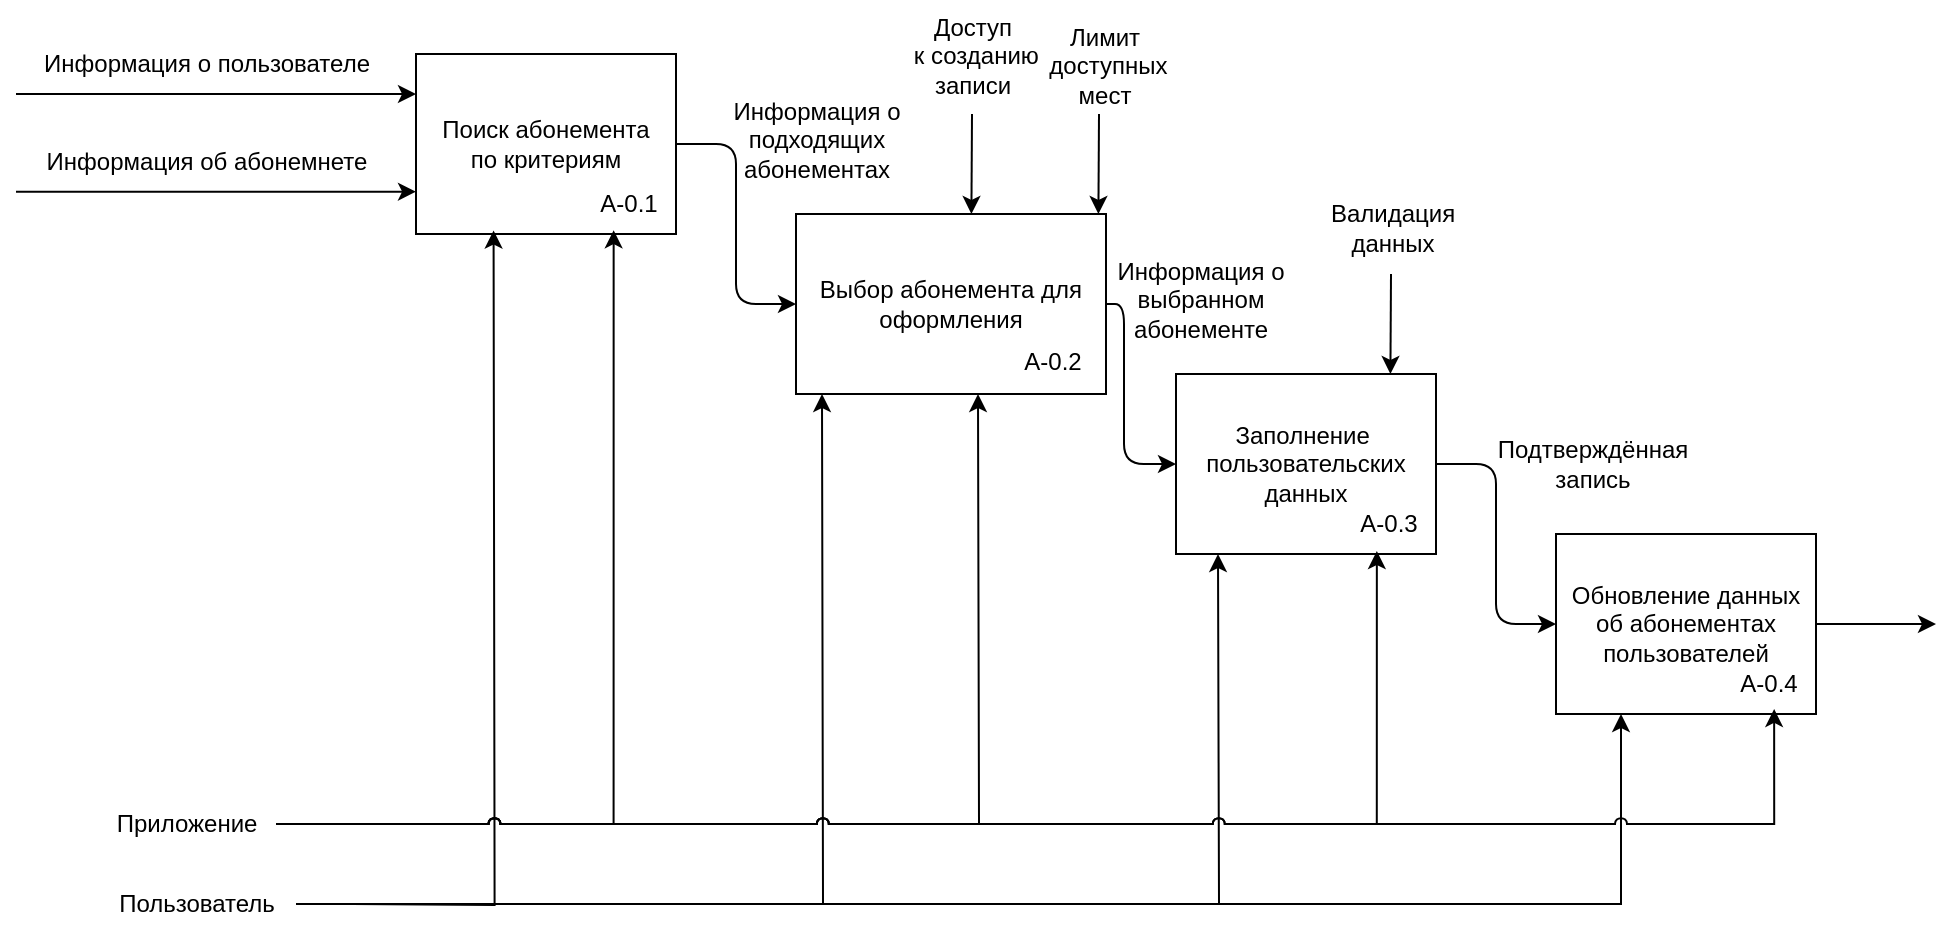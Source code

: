 <mxfile version="21.2.8" type="device" pages="6">
  <diagram id="D4nEmR4f-yz3yD4e3mXo" name="IDEF0">
    <mxGraphModel dx="1050" dy="638" grid="0" gridSize="10" guides="1" tooltips="1" connect="1" arrows="1" fold="1" page="1" pageScale="1" pageWidth="1200" pageHeight="1600" math="0" shadow="0">
      <root>
        <mxCell id="0" />
        <mxCell id="1" parent="0" />
        <mxCell id="IiFOo5joMOlxtkidzirt-1" style="edgeStyle=orthogonalEdgeStyle;rounded=1;orthogonalLoop=1;jettySize=auto;html=1;entryX=0;entryY=0.5;entryDx=0;entryDy=0;labelBackgroundColor=none;fontColor=default;" parent="1" source="IiFOo5joMOlxtkidzirt-2" target="IiFOo5joMOlxtkidzirt-4" edge="1">
          <mxGeometry relative="1" as="geometry" />
        </mxCell>
        <mxCell id="IiFOo5joMOlxtkidzirt-2" value="Поиск абонемента&lt;br&gt;по критериям" style="rounded=0;whiteSpace=wrap;html=1;labelBackgroundColor=none;" parent="1" vertex="1">
          <mxGeometry x="240" y="210" width="130" height="90" as="geometry" />
        </mxCell>
        <mxCell id="IiFOo5joMOlxtkidzirt-3" style="edgeStyle=orthogonalEdgeStyle;rounded=1;orthogonalLoop=1;jettySize=auto;html=1;entryX=0;entryY=0.5;entryDx=0;entryDy=0;labelBackgroundColor=none;fontColor=default;" parent="1" source="IiFOo5joMOlxtkidzirt-4" target="IiFOo5joMOlxtkidzirt-6" edge="1">
          <mxGeometry relative="1" as="geometry">
            <Array as="points">
              <mxPoint x="594" y="335" />
              <mxPoint x="594" y="415" />
            </Array>
          </mxGeometry>
        </mxCell>
        <mxCell id="IiFOo5joMOlxtkidzirt-4" value="Выбор абонемента для оформления" style="rounded=0;whiteSpace=wrap;html=1;labelBackgroundColor=none;" parent="1" vertex="1">
          <mxGeometry x="430" y="290" width="155" height="90" as="geometry" />
        </mxCell>
        <mxCell id="IiFOo5joMOlxtkidzirt-5" style="edgeStyle=orthogonalEdgeStyle;rounded=1;orthogonalLoop=1;jettySize=auto;html=1;entryX=0;entryY=0.5;entryDx=0;entryDy=0;labelBackgroundColor=none;fontColor=default;" parent="1" source="IiFOo5joMOlxtkidzirt-6" target="IiFOo5joMOlxtkidzirt-8" edge="1">
          <mxGeometry relative="1" as="geometry" />
        </mxCell>
        <mxCell id="IiFOo5joMOlxtkidzirt-6" value="Заполнение&amp;nbsp;&lt;br&gt;пользовательских&lt;br&gt;данных" style="rounded=0;whiteSpace=wrap;html=1;labelBackgroundColor=none;" parent="1" vertex="1">
          <mxGeometry x="620" y="370" width="130" height="90" as="geometry" />
        </mxCell>
        <mxCell id="IiFOo5joMOlxtkidzirt-7" style="edgeStyle=orthogonalEdgeStyle;rounded=0;orthogonalLoop=1;jettySize=auto;html=1;labelBackgroundColor=none;fontColor=default;" parent="1" source="IiFOo5joMOlxtkidzirt-8" edge="1">
          <mxGeometry relative="1" as="geometry">
            <mxPoint x="1000" y="495" as="targetPoint" />
          </mxGeometry>
        </mxCell>
        <mxCell id="IiFOo5joMOlxtkidzirt-8" value="Обновление данных &lt;br&gt;об абонементах пользователей" style="rounded=0;whiteSpace=wrap;html=1;labelBackgroundColor=none;" parent="1" vertex="1">
          <mxGeometry x="810" y="450" width="130" height="90" as="geometry" />
        </mxCell>
        <mxCell id="IiFOo5joMOlxtkidzirt-9" value="" style="endArrow=classic;html=1;rounded=0;labelBackgroundColor=none;fontColor=default;" parent="1" edge="1">
          <mxGeometry width="50" height="50" relative="1" as="geometry">
            <mxPoint x="40" y="230" as="sourcePoint" />
            <mxPoint x="240" y="230" as="targetPoint" />
          </mxGeometry>
        </mxCell>
        <mxCell id="IiFOo5joMOlxtkidzirt-10" value="" style="endArrow=classic;html=1;rounded=0;labelBackgroundColor=none;fontColor=default;" parent="1" edge="1">
          <mxGeometry width="50" height="50" relative="1" as="geometry">
            <mxPoint x="40" y="278.82" as="sourcePoint" />
            <mxPoint x="240" y="278.82" as="targetPoint" />
          </mxGeometry>
        </mxCell>
        <mxCell id="IiFOo5joMOlxtkidzirt-11" value="Информация о пользователе" style="text;html=1;align=center;verticalAlign=middle;resizable=0;points=[];autosize=1;strokeColor=none;fillColor=none;labelBackgroundColor=none;" parent="1" vertex="1">
          <mxGeometry x="40" y="200" width="190" height="30" as="geometry" />
        </mxCell>
        <mxCell id="IiFOo5joMOlxtkidzirt-12" value="Информация об абонемнете" style="text;html=1;align=center;verticalAlign=middle;resizable=0;points=[];autosize=1;strokeColor=none;fillColor=none;labelBackgroundColor=none;" parent="1" vertex="1">
          <mxGeometry x="46" y="251" width="178" height="26" as="geometry" />
        </mxCell>
        <mxCell id="IiFOo5joMOlxtkidzirt-13" value="" style="endArrow=classic;html=1;rounded=0;labelBackgroundColor=none;fontColor=default;" parent="1" edge="1">
          <mxGeometry width="50" height="50" relative="1" as="geometry">
            <mxPoint x="518" y="240" as="sourcePoint" />
            <mxPoint x="517.71" y="290" as="targetPoint" />
          </mxGeometry>
        </mxCell>
        <mxCell id="IiFOo5joMOlxtkidzirt-14" style="edgeStyle=orthogonalEdgeStyle;rounded=0;hachureGap=4;orthogonalLoop=1;jettySize=auto;html=1;entryX=0.25;entryY=1;entryDx=0;entryDy=0;fontFamily=Architects Daughter;fontSource=https%3A%2F%2Ffonts.googleapis.com%2Fcss%3Ffamily%3DArchitects%2BDaughter;fontSize=16;jumpStyle=arc;" parent="1" source="IiFOo5joMOlxtkidzirt-18" target="IiFOo5joMOlxtkidzirt-8" edge="1">
          <mxGeometry relative="1" as="geometry" />
        </mxCell>
        <mxCell id="IiFOo5joMOlxtkidzirt-15" style="edgeStyle=orthogonalEdgeStyle;rounded=0;hachureGap=4;orthogonalLoop=1;jettySize=auto;html=1;fontFamily=Architects Daughter;fontSource=https%3A%2F%2Ffonts.googleapis.com%2Fcss%3Ffamily%3DArchitects%2BDaughter;fontSize=16;jumpStyle=arc;" parent="1" source="IiFOo5joMOlxtkidzirt-18" edge="1">
          <mxGeometry relative="1" as="geometry">
            <mxPoint x="641" y="460" as="targetPoint" />
          </mxGeometry>
        </mxCell>
        <mxCell id="IiFOo5joMOlxtkidzirt-16" style="edgeStyle=orthogonalEdgeStyle;rounded=0;hachureGap=4;orthogonalLoop=1;jettySize=auto;html=1;fontFamily=Architects Daughter;fontSource=https%3A%2F%2Ffonts.googleapis.com%2Fcss%3Ffamily%3DArchitects%2BDaughter;fontSize=16;jumpStyle=arc;" parent="1" source="IiFOo5joMOlxtkidzirt-18" edge="1">
          <mxGeometry relative="1" as="geometry">
            <mxPoint x="443" y="380" as="targetPoint" />
          </mxGeometry>
        </mxCell>
        <mxCell id="IiFOo5joMOlxtkidzirt-17" style="edgeStyle=orthogonalEdgeStyle;rounded=0;hachureGap=4;orthogonalLoop=1;jettySize=auto;html=1;entryX=0.083;entryY=0.981;entryDx=0;entryDy=0;entryPerimeter=0;fontFamily=Helvetica;fontSource=https%3A%2F%2Ffonts.googleapis.com%2Fcss%3Ffamily%3DArchitects%2BDaughter;fontSize=11;labelBackgroundColor=none;jumpStyle=arc;" parent="1" edge="1">
          <mxGeometry relative="1" as="geometry">
            <mxPoint x="208" y="635.0" as="sourcePoint" />
            <mxPoint x="278.79" y="298.29" as="targetPoint" />
          </mxGeometry>
        </mxCell>
        <mxCell id="IiFOo5joMOlxtkidzirt-18" value="Пользователь" style="text;html=1;align=center;verticalAlign=middle;resizable=0;points=[];autosize=1;strokeColor=none;fillColor=none;labelBackgroundColor=none;" parent="1" vertex="1">
          <mxGeometry x="80" y="620" width="100" height="30" as="geometry" />
        </mxCell>
        <mxCell id="IiFOo5joMOlxtkidzirt-19" style="edgeStyle=orthogonalEdgeStyle;rounded=0;hachureGap=4;orthogonalLoop=1;jettySize=auto;html=1;entryX=0.576;entryY=0.98;entryDx=0;entryDy=0;entryPerimeter=0;fontFamily=Architects Daughter;fontSource=https%3A%2F%2Ffonts.googleapis.com%2Fcss%3Ffamily%3DArchitects%2BDaughter;fontSize=16;jumpStyle=arc;" parent="1" source="IiFOo5joMOlxtkidzirt-23" target="IiFOo5joMOlxtkidzirt-35" edge="1">
          <mxGeometry relative="1" as="geometry" />
        </mxCell>
        <mxCell id="IiFOo5joMOlxtkidzirt-20" style="edgeStyle=orthogonalEdgeStyle;rounded=0;hachureGap=4;orthogonalLoop=1;jettySize=auto;html=1;entryX=0.392;entryY=1.02;entryDx=0;entryDy=0;entryPerimeter=0;fontFamily=Architects Daughter;fontSource=https%3A%2F%2Ffonts.googleapis.com%2Fcss%3Ffamily%3DArchitects%2BDaughter;fontSize=16;jumpStyle=arc;" parent="1" source="IiFOo5joMOlxtkidzirt-23" target="IiFOo5joMOlxtkidzirt-34" edge="1">
          <mxGeometry relative="1" as="geometry" />
        </mxCell>
        <mxCell id="IiFOo5joMOlxtkidzirt-21" style="edgeStyle=orthogonalEdgeStyle;rounded=0;hachureGap=4;orthogonalLoop=1;jettySize=auto;html=1;fontFamily=Architects Daughter;fontSource=https%3A%2F%2Ffonts.googleapis.com%2Fcss%3Ffamily%3DArchitects%2BDaughter;fontSize=16;jumpStyle=arc;" parent="1" source="IiFOo5joMOlxtkidzirt-23" edge="1">
          <mxGeometry relative="1" as="geometry">
            <mxPoint x="521" y="380" as="targetPoint" />
          </mxGeometry>
        </mxCell>
        <mxCell id="IiFOo5joMOlxtkidzirt-22" style="edgeStyle=orthogonalEdgeStyle;rounded=0;hachureGap=4;orthogonalLoop=1;jettySize=auto;html=1;entryX=0.358;entryY=1.004;entryDx=0;entryDy=0;entryPerimeter=0;fontFamily=Architects Daughter;fontSource=https%3A%2F%2Ffonts.googleapis.com%2Fcss%3Ffamily%3DArchitects%2BDaughter;fontSize=16;jumpStyle=arc;" parent="1" source="IiFOo5joMOlxtkidzirt-23" target="IiFOo5joMOlxtkidzirt-32" edge="1">
          <mxGeometry relative="1" as="geometry" />
        </mxCell>
        <mxCell id="IiFOo5joMOlxtkidzirt-23" value="Приложение" style="text;html=1;align=center;verticalAlign=middle;resizable=0;points=[];autosize=1;strokeColor=none;fillColor=none;labelBackgroundColor=none;" parent="1" vertex="1">
          <mxGeometry x="80" y="580" width="90" height="30" as="geometry" />
        </mxCell>
        <mxCell id="IiFOo5joMOlxtkidzirt-24" value="Информация о&lt;br&gt;подходящих &lt;br&gt;абонементах" style="text;html=1;align=center;verticalAlign=middle;resizable=0;points=[];autosize=1;strokeColor=none;fillColor=none;labelBackgroundColor=none;" parent="1" vertex="1">
          <mxGeometry x="389" y="225" width="101" height="55" as="geometry" />
        </mxCell>
        <mxCell id="IiFOo5joMOlxtkidzirt-25" value="Информация о&lt;br&gt;выбранном &lt;br&gt;абонементе" style="text;html=1;align=center;verticalAlign=middle;resizable=0;points=[];autosize=1;strokeColor=none;fillColor=none;labelBackgroundColor=none;" parent="1" vertex="1">
          <mxGeometry x="581.5" y="305" width="101" height="55" as="geometry" />
        </mxCell>
        <mxCell id="IiFOo5joMOlxtkidzirt-26" value="Подтверждённая&lt;br&gt;запись" style="text;html=1;align=center;verticalAlign=middle;resizable=0;points=[];autosize=1;strokeColor=none;fillColor=none;labelBackgroundColor=none;" parent="1" vertex="1">
          <mxGeometry x="767.5" y="395" width="120" height="40" as="geometry" />
        </mxCell>
        <mxCell id="IiFOo5joMOlxtkidzirt-27" value="" style="endArrow=classic;html=1;rounded=0;labelBackgroundColor=none;fontColor=default;" parent="1" edge="1">
          <mxGeometry width="50" height="50" relative="1" as="geometry">
            <mxPoint x="581.5" y="240" as="sourcePoint" />
            <mxPoint x="581.21" y="290" as="targetPoint" />
          </mxGeometry>
        </mxCell>
        <mxCell id="IiFOo5joMOlxtkidzirt-28" value="Доступ&lt;br&gt;&amp;nbsp;к созданию&lt;br&gt;записи" style="text;html=1;align=center;verticalAlign=middle;resizable=0;points=[];autosize=1;strokeColor=none;fillColor=none;labelBackgroundColor=none;" parent="1" vertex="1">
          <mxGeometry x="476" y="183" width="84" height="55" as="geometry" />
        </mxCell>
        <mxCell id="IiFOo5joMOlxtkidzirt-29" value="" style="endArrow=classic;html=1;rounded=0;labelBackgroundColor=none;fontColor=default;" parent="1" edge="1">
          <mxGeometry width="50" height="50" relative="1" as="geometry">
            <mxPoint x="727.5" y="320" as="sourcePoint" />
            <mxPoint x="727.21" y="370" as="targetPoint" />
          </mxGeometry>
        </mxCell>
        <mxCell id="IiFOo5joMOlxtkidzirt-30" value="Лимит&lt;br&gt;&amp;nbsp;доступных&lt;br&gt;мест" style="text;html=1;align=center;verticalAlign=middle;resizable=0;points=[];autosize=1;strokeColor=none;fillColor=none;labelBackgroundColor=none;" parent="1" vertex="1">
          <mxGeometry x="544" y="188" width="80" height="55" as="geometry" />
        </mxCell>
        <mxCell id="IiFOo5joMOlxtkidzirt-31" value="Валидация&lt;br&gt;данных" style="text;html=1;align=center;verticalAlign=middle;resizable=0;points=[];autosize=1;strokeColor=none;fillColor=none;labelBackgroundColor=none;" parent="1" vertex="1">
          <mxGeometry x="682.5" y="277" width="90" height="40" as="geometry" />
        </mxCell>
        <mxCell id="IiFOo5joMOlxtkidzirt-32" value="А-0.1" style="text;html=1;align=center;verticalAlign=middle;resizable=0;points=[];autosize=1;strokeColor=none;fillColor=none;labelBackgroundColor=none;" parent="1" vertex="1">
          <mxGeometry x="322" y="272" width="47" height="26" as="geometry" />
        </mxCell>
        <mxCell id="IiFOo5joMOlxtkidzirt-33" value="А-0.2" style="text;html=1;align=center;verticalAlign=middle;resizable=0;points=[];autosize=1;strokeColor=none;fillColor=none;labelBackgroundColor=none;" parent="1" vertex="1">
          <mxGeometry x="534.5" y="351" width="47" height="26" as="geometry" />
        </mxCell>
        <mxCell id="IiFOo5joMOlxtkidzirt-34" value="А-0.3" style="text;html=1;align=center;verticalAlign=middle;resizable=0;points=[];autosize=1;strokeColor=none;fillColor=none;labelBackgroundColor=none;" parent="1" vertex="1">
          <mxGeometry x="702" y="432" width="47" height="26" as="geometry" />
        </mxCell>
        <mxCell id="IiFOo5joMOlxtkidzirt-35" value="А-0.4" style="text;html=1;align=center;verticalAlign=middle;resizable=0;points=[];autosize=1;strokeColor=none;fillColor=none;labelBackgroundColor=none;" parent="1" vertex="1">
          <mxGeometry x="892" y="512" width="47" height="26" as="geometry" />
        </mxCell>
      </root>
    </mxGraphModel>
  </diagram>
  <diagram id="6zzTHuE4YX-sWXuZhHMc" name="IDEF3">
    <mxGraphModel dx="2625" dy="1595" grid="0" gridSize="10" guides="1" tooltips="1" connect="1" arrows="1" fold="1" page="1" pageScale="1" pageWidth="1200" pageHeight="1600" math="0" shadow="0">
      <root>
        <mxCell id="0" />
        <mxCell id="1" parent="0" />
        <mxCell id="3ItcH-CuTb1gukXBgW4O-1" value="с" style="group" vertex="1" connectable="0" parent="1">
          <mxGeometry x="94" y="770" width="140" height="75" as="geometry" />
        </mxCell>
        <mxCell id="3ItcH-CuTb1gukXBgW4O-2" value="Ввод пользовательских&lt;br&gt;критериев поиска&lt;br&gt;&lt;br&gt;" style="rounded=0;whiteSpace=wrap;html=1;container=0;" vertex="1" parent="3ItcH-CuTb1gukXBgW4O-1">
          <mxGeometry width="140" height="70" as="geometry" />
        </mxCell>
        <mxCell id="3ItcH-CuTb1gukXBgW4O-3" value="" style="group" vertex="1" connectable="0" parent="3ItcH-CuTb1gukXBgW4O-1">
          <mxGeometry y="50" width="140" height="25" as="geometry" />
        </mxCell>
        <mxCell id="3ItcH-CuTb1gukXBgW4O-4" value="" style="endArrow=none;html=1;rounded=0;" edge="1" parent="3ItcH-CuTb1gukXBgW4O-3">
          <mxGeometry width="50" height="50" relative="1" as="geometry">
            <mxPoint as="sourcePoint" />
            <mxPoint x="140" as="targetPoint" />
          </mxGeometry>
        </mxCell>
        <mxCell id="3ItcH-CuTb1gukXBgW4O-5" value="" style="endArrow=none;html=1;rounded=0;" edge="1" parent="3ItcH-CuTb1gukXBgW4O-3">
          <mxGeometry width="50" height="50" relative="1" as="geometry">
            <mxPoint x="70" y="20" as="sourcePoint" />
            <mxPoint x="70" as="targetPoint" />
          </mxGeometry>
        </mxCell>
        <mxCell id="3ItcH-CuTb1gukXBgW4O-6" value="&lt;font style=&quot;font-size: 16px;&quot;&gt;A 1.1.1&lt;/font&gt;" style="text;html=1;align=center;verticalAlign=middle;resizable=0;points=[];autosize=1;strokeColor=none;fillColor=none;" vertex="1" parent="3ItcH-CuTb1gukXBgW4O-1">
          <mxGeometry x="-8" y="47" width="70" height="30" as="geometry" />
        </mxCell>
        <mxCell id="3ItcH-CuTb1gukXBgW4O-7" value="" style="endArrow=classic;html=1;rounded=0;entryX=0;entryY=0.5;entryDx=0;entryDy=0;" edge="1" parent="1" target="3ItcH-CuTb1gukXBgW4O-2">
          <mxGeometry width="50" height="50" relative="1" as="geometry">
            <mxPoint x="60" y="805" as="sourcePoint" />
            <mxPoint x="70" y="770" as="targetPoint" />
          </mxGeometry>
        </mxCell>
        <mxCell id="3ItcH-CuTb1gukXBgW4O-8" style="edgeStyle=orthogonalEdgeStyle;rounded=0;orthogonalLoop=1;jettySize=auto;html=1;" edge="1" parent="1">
          <mxGeometry relative="1" as="geometry">
            <mxPoint x="580" y="808.19" as="targetPoint" />
            <mxPoint x="520" y="808.202" as="sourcePoint" />
          </mxGeometry>
        </mxCell>
        <mxCell id="3ItcH-CuTb1gukXBgW4O-9" value="Фильтрация абонементов по дате&lt;br&gt;&lt;br&gt;" style="rounded=0;whiteSpace=wrap;html=1;container=0;" vertex="1" parent="1">
          <mxGeometry x="380" y="772.5" width="140" height="70" as="geometry" />
        </mxCell>
        <mxCell id="3ItcH-CuTb1gukXBgW4O-10" value="" style="group" vertex="1" connectable="0" parent="1">
          <mxGeometry x="380" y="822.5" width="140" height="20" as="geometry" />
        </mxCell>
        <mxCell id="3ItcH-CuTb1gukXBgW4O-11" value="" style="endArrow=none;html=1;rounded=0;" edge="1" parent="3ItcH-CuTb1gukXBgW4O-10">
          <mxGeometry width="50" height="50" relative="1" as="geometry">
            <mxPoint as="sourcePoint" />
            <mxPoint x="140" as="targetPoint" />
          </mxGeometry>
        </mxCell>
        <mxCell id="3ItcH-CuTb1gukXBgW4O-12" value="" style="endArrow=none;html=1;rounded=0;" edge="1" parent="3ItcH-CuTb1gukXBgW4O-10">
          <mxGeometry width="50" height="50" relative="1" as="geometry">
            <mxPoint x="70" y="20" as="sourcePoint" />
            <mxPoint x="70" as="targetPoint" />
          </mxGeometry>
        </mxCell>
        <mxCell id="3ItcH-CuTb1gukXBgW4O-13" style="edgeStyle=orthogonalEdgeStyle;rounded=0;orthogonalLoop=1;jettySize=auto;html=1;entryX=0;entryY=0.5;entryDx=0;entryDy=0;" edge="1" parent="1" source="3ItcH-CuTb1gukXBgW4O-14" target="3ItcH-CuTb1gukXBgW4O-41">
          <mxGeometry relative="1" as="geometry" />
        </mxCell>
        <mxCell id="3ItcH-CuTb1gukXBgW4O-14" value="Фильтрация абонементов по стоимости&lt;br&gt;&lt;br&gt;" style="rounded=0;whiteSpace=wrap;html=1;container=0;" vertex="1" parent="1">
          <mxGeometry x="380" y="650" width="140" height="80" as="geometry" />
        </mxCell>
        <mxCell id="3ItcH-CuTb1gukXBgW4O-15" value="" style="group" vertex="1" connectable="0" parent="1">
          <mxGeometry x="380" y="710" width="140" height="20" as="geometry" />
        </mxCell>
        <mxCell id="3ItcH-CuTb1gukXBgW4O-16" value="" style="endArrow=none;html=1;rounded=0;" edge="1" parent="3ItcH-CuTb1gukXBgW4O-15">
          <mxGeometry width="50" height="50" relative="1" as="geometry">
            <mxPoint as="sourcePoint" />
            <mxPoint x="140" as="targetPoint" />
          </mxGeometry>
        </mxCell>
        <mxCell id="3ItcH-CuTb1gukXBgW4O-17" value="" style="endArrow=none;html=1;rounded=0;" edge="1" parent="3ItcH-CuTb1gukXBgW4O-15">
          <mxGeometry width="50" height="50" relative="1" as="geometry">
            <mxPoint x="70" y="20" as="sourcePoint" />
            <mxPoint x="70" as="targetPoint" />
          </mxGeometry>
        </mxCell>
        <mxCell id="3ItcH-CuTb1gukXBgW4O-18" style="edgeStyle=orthogonalEdgeStyle;rounded=0;orthogonalLoop=1;jettySize=auto;html=1;entryX=0;entryY=0.5;entryDx=0;entryDy=0;" edge="1" parent="1" source="3ItcH-CuTb1gukXBgW4O-19" target="3ItcH-CuTb1gukXBgW4O-41">
          <mxGeometry relative="1" as="geometry" />
        </mxCell>
        <mxCell id="3ItcH-CuTb1gukXBgW4O-19" value="Фильтрация абонементов по количеству свободных мест&lt;br&gt;&lt;br&gt;" style="rounded=0;whiteSpace=wrap;html=1;container=0;" vertex="1" parent="1">
          <mxGeometry x="380" y="890" width="140" height="80" as="geometry" />
        </mxCell>
        <mxCell id="3ItcH-CuTb1gukXBgW4O-20" value="" style="group" vertex="1" connectable="0" parent="1">
          <mxGeometry x="380" y="950" width="140" height="28" as="geometry" />
        </mxCell>
        <mxCell id="3ItcH-CuTb1gukXBgW4O-21" value="" style="endArrow=none;html=1;rounded=0;" edge="1" parent="3ItcH-CuTb1gukXBgW4O-20">
          <mxGeometry width="50" height="50" relative="1" as="geometry">
            <mxPoint as="sourcePoint" />
            <mxPoint x="140" as="targetPoint" />
          </mxGeometry>
        </mxCell>
        <mxCell id="3ItcH-CuTb1gukXBgW4O-22" value="" style="endArrow=none;html=1;rounded=0;" edge="1" parent="3ItcH-CuTb1gukXBgW4O-20">
          <mxGeometry width="50" height="50" relative="1" as="geometry">
            <mxPoint x="70" y="20" as="sourcePoint" />
            <mxPoint x="70" as="targetPoint" />
          </mxGeometry>
        </mxCell>
        <mxCell id="3ItcH-CuTb1gukXBgW4O-23" value="&lt;font style=&quot;font-size: 16px;&quot;&gt;A 1.1.4&lt;/font&gt;" style="text;html=1;align=center;verticalAlign=middle;resizable=0;points=[];autosize=1;strokeColor=none;fillColor=none;" vertex="1" parent="3ItcH-CuTb1gukXBgW4O-20">
          <mxGeometry x="-9" y="-2" width="70" height="30" as="geometry" />
        </mxCell>
        <mxCell id="3ItcH-CuTb1gukXBgW4O-24" style="edgeStyle=orthogonalEdgeStyle;rounded=0;orthogonalLoop=1;jettySize=auto;html=1;entryX=0;entryY=0.5;entryDx=0;entryDy=0;" edge="1" parent="1" source="3ItcH-CuTb1gukXBgW4O-26" target="3ItcH-CuTb1gukXBgW4O-14">
          <mxGeometry relative="1" as="geometry" />
        </mxCell>
        <mxCell id="3ItcH-CuTb1gukXBgW4O-25" style="edgeStyle=orthogonalEdgeStyle;rounded=0;orthogonalLoop=1;jettySize=auto;html=1;entryX=0;entryY=0.5;entryDx=0;entryDy=0;" edge="1" parent="1" source="3ItcH-CuTb1gukXBgW4O-26" target="3ItcH-CuTb1gukXBgW4O-19">
          <mxGeometry relative="1" as="geometry" />
        </mxCell>
        <mxCell id="3ItcH-CuTb1gukXBgW4O-26" value="&amp;amp;" style="rounded=0;whiteSpace=wrap;html=1;" vertex="1" parent="1">
          <mxGeometry x="290" y="796.56" width="30" height="16.88" as="geometry" />
        </mxCell>
        <mxCell id="3ItcH-CuTb1gukXBgW4O-27" value="" style="endArrow=none;html=1;rounded=0;entryX=0.25;entryY=0;entryDx=0;entryDy=0;exitX=0.25;exitY=1;exitDx=0;exitDy=0;" edge="1" parent="1" source="3ItcH-CuTb1gukXBgW4O-26" target="3ItcH-CuTb1gukXBgW4O-26">
          <mxGeometry width="50" height="50" relative="1" as="geometry">
            <mxPoint x="290" y="820" as="sourcePoint" />
            <mxPoint x="340" y="770" as="targetPoint" />
          </mxGeometry>
        </mxCell>
        <mxCell id="3ItcH-CuTb1gukXBgW4O-28" style="edgeStyle=orthogonalEdgeStyle;rounded=0;orthogonalLoop=1;jettySize=auto;html=1;entryX=0;entryY=0.5;entryDx=0;entryDy=0;" edge="1" parent="1" source="3ItcH-CuTb1gukXBgW4O-2" target="3ItcH-CuTb1gukXBgW4O-26">
          <mxGeometry relative="1" as="geometry" />
        </mxCell>
        <mxCell id="3ItcH-CuTb1gukXBgW4O-29" style="edgeStyle=orthogonalEdgeStyle;rounded=0;orthogonalLoop=1;jettySize=auto;html=1;entryX=-0.005;entryY=0.467;entryDx=0;entryDy=0;entryPerimeter=0;" edge="1" parent="1" source="3ItcH-CuTb1gukXBgW4O-26" target="3ItcH-CuTb1gukXBgW4O-9">
          <mxGeometry relative="1" as="geometry" />
        </mxCell>
        <mxCell id="3ItcH-CuTb1gukXBgW4O-30" value="J1" style="text;html=1;align=center;verticalAlign=middle;resizable=0;points=[];autosize=1;strokeColor=none;fillColor=none;" vertex="1" parent="1">
          <mxGeometry x="310" y="800" width="40" height="30" as="geometry" />
        </mxCell>
        <mxCell id="3ItcH-CuTb1gukXBgW4O-31" value="&lt;font style=&quot;font-size: 16px;&quot;&gt;A 1.1.2&lt;/font&gt;" style="text;html=1;align=center;verticalAlign=middle;resizable=0;points=[];autosize=1;strokeColor=none;fillColor=none;" vertex="1" parent="1">
          <mxGeometry x="371" y="708" width="70" height="30" as="geometry" />
        </mxCell>
        <mxCell id="3ItcH-CuTb1gukXBgW4O-32" value="&lt;font style=&quot;font-size: 16px;&quot;&gt;A 1.1.3&lt;/font&gt;" style="text;html=1;align=center;verticalAlign=middle;resizable=0;points=[];autosize=1;strokeColor=none;fillColor=none;" vertex="1" parent="1">
          <mxGeometry x="371" y="819.5" width="70" height="30" as="geometry" />
        </mxCell>
        <mxCell id="3ItcH-CuTb1gukXBgW4O-33" value="с" style="group" vertex="1" connectable="0" parent="1">
          <mxGeometry x="670" y="773" width="140" height="77" as="geometry" />
        </mxCell>
        <mxCell id="3ItcH-CuTb1gukXBgW4O-34" style="edgeStyle=orthogonalEdgeStyle;rounded=0;orthogonalLoop=1;jettySize=auto;html=1;" edge="1" parent="3ItcH-CuTb1gukXBgW4O-33" source="3ItcH-CuTb1gukXBgW4O-35">
          <mxGeometry relative="1" as="geometry">
            <mxPoint x="170" y="35" as="targetPoint" />
          </mxGeometry>
        </mxCell>
        <mxCell id="3ItcH-CuTb1gukXBgW4O-35" value="Просмотр доступных абонементов&lt;br&gt;&lt;br&gt;" style="rounded=0;whiteSpace=wrap;html=1;container=0;" vertex="1" parent="3ItcH-CuTb1gukXBgW4O-33">
          <mxGeometry width="140" height="70" as="geometry" />
        </mxCell>
        <mxCell id="3ItcH-CuTb1gukXBgW4O-36" value="" style="group" vertex="1" connectable="0" parent="3ItcH-CuTb1gukXBgW4O-33">
          <mxGeometry y="50" width="140" height="25" as="geometry" />
        </mxCell>
        <mxCell id="3ItcH-CuTb1gukXBgW4O-37" value="" style="endArrow=none;html=1;rounded=0;" edge="1" parent="3ItcH-CuTb1gukXBgW4O-36">
          <mxGeometry width="50" height="50" relative="1" as="geometry">
            <mxPoint as="sourcePoint" />
            <mxPoint x="140" as="targetPoint" />
          </mxGeometry>
        </mxCell>
        <mxCell id="3ItcH-CuTb1gukXBgW4O-38" value="" style="endArrow=none;html=1;rounded=0;" edge="1" parent="3ItcH-CuTb1gukXBgW4O-36">
          <mxGeometry width="50" height="50" relative="1" as="geometry">
            <mxPoint x="70" y="20" as="sourcePoint" />
            <mxPoint x="70" as="targetPoint" />
          </mxGeometry>
        </mxCell>
        <mxCell id="3ItcH-CuTb1gukXBgW4O-39" value="&lt;font style=&quot;font-size: 16px;&quot;&gt;A 1.1.5&lt;/font&gt;" style="text;html=1;align=center;verticalAlign=middle;resizable=0;points=[];autosize=1;strokeColor=none;fillColor=none;" vertex="1" parent="3ItcH-CuTb1gukXBgW4O-33">
          <mxGeometry x="-8" y="47" width="70" height="30" as="geometry" />
        </mxCell>
        <mxCell id="3ItcH-CuTb1gukXBgW4O-40" style="edgeStyle=orthogonalEdgeStyle;rounded=0;orthogonalLoop=1;jettySize=auto;html=1;entryX=0;entryY=0.5;entryDx=0;entryDy=0;" edge="1" parent="1" source="3ItcH-CuTb1gukXBgW4O-41" target="3ItcH-CuTb1gukXBgW4O-35">
          <mxGeometry relative="1" as="geometry" />
        </mxCell>
        <mxCell id="3ItcH-CuTb1gukXBgW4O-41" value="&amp;amp;" style="rounded=0;whiteSpace=wrap;html=1;" vertex="1" parent="1">
          <mxGeometry x="580" y="800" width="30" height="16.88" as="geometry" />
        </mxCell>
        <mxCell id="3ItcH-CuTb1gukXBgW4O-42" value="" style="endArrow=none;html=1;rounded=0;entryX=0.25;entryY=0;entryDx=0;entryDy=0;exitX=0.25;exitY=1;exitDx=0;exitDy=0;" edge="1" parent="1" source="3ItcH-CuTb1gukXBgW4O-41" target="3ItcH-CuTb1gukXBgW4O-41">
          <mxGeometry width="50" height="50" relative="1" as="geometry">
            <mxPoint x="580" y="823.44" as="sourcePoint" />
            <mxPoint x="630" y="773.44" as="targetPoint" />
          </mxGeometry>
        </mxCell>
        <mxCell id="3ItcH-CuTb1gukXBgW4O-43" value="J2" style="text;html=1;align=center;verticalAlign=middle;resizable=0;points=[];autosize=1;strokeColor=none;fillColor=none;" vertex="1" parent="1">
          <mxGeometry x="600" y="802.5" width="40" height="30" as="geometry" />
        </mxCell>
        <mxCell id="SteazyhFWBPhXK_OW_sG-1" style="edgeStyle=orthogonalEdgeStyle;rounded=0;orthogonalLoop=1;jettySize=auto;html=1;entryX=0;entryY=0.5;entryDx=0;entryDy=0;" edge="1" parent="1" source="SteazyhFWBPhXK_OW_sG-2" target="SteazyhFWBPhXK_OW_sG-23">
          <mxGeometry relative="1" as="geometry" />
        </mxCell>
        <mxCell id="SteazyhFWBPhXK_OW_sG-2" value="Просмотр данных об&lt;br&gt;абонементах&lt;br&gt;&lt;br&gt;" style="rounded=0;whiteSpace=wrap;html=1;" vertex="1" parent="1">
          <mxGeometry x="840" y="776.12" width="140" height="70" as="geometry" />
        </mxCell>
        <mxCell id="SteazyhFWBPhXK_OW_sG-3" value="" style="endArrow=none;html=1;rounded=0;entryX=1;entryY=0.75;entryDx=0;entryDy=0;exitX=0;exitY=0.75;exitDx=0;exitDy=0;" edge="1" parent="1" source="SteazyhFWBPhXK_OW_sG-2" target="SteazyhFWBPhXK_OW_sG-2">
          <mxGeometry width="50" height="50" relative="1" as="geometry">
            <mxPoint x="840" y="828.62" as="sourcePoint" />
            <mxPoint x="898.333" y="784.87" as="targetPoint" />
          </mxGeometry>
        </mxCell>
        <mxCell id="SteazyhFWBPhXK_OW_sG-4" value="" style="endArrow=none;html=1;rounded=0;exitX=0.5;exitY=1;exitDx=0;exitDy=0;" edge="1" parent="1" source="SteazyhFWBPhXK_OW_sG-2">
          <mxGeometry width="50" height="50" relative="1" as="geometry">
            <mxPoint x="851.667" y="872.37" as="sourcePoint" />
            <mxPoint x="910" y="828.62" as="targetPoint" />
          </mxGeometry>
        </mxCell>
        <mxCell id="SteazyhFWBPhXK_OW_sG-5" style="edgeStyle=orthogonalEdgeStyle;rounded=0;orthogonalLoop=1;jettySize=auto;html=1;" edge="1" parent="1" source="SteazyhFWBPhXK_OW_sG-6" target="SteazyhFWBPhXK_OW_sG-2">
          <mxGeometry relative="1" as="geometry">
            <Array as="points">
              <mxPoint x="1490" y="729" />
              <mxPoint x="1490" y="646" />
              <mxPoint x="910" y="646" />
            </Array>
          </mxGeometry>
        </mxCell>
        <mxCell id="SteazyhFWBPhXK_OW_sG-6" value="Переадресация на страницу с подборкой&amp;nbsp;&lt;br&gt;абонементов&lt;br&gt;&lt;br&gt;" style="rounded=0;whiteSpace=wrap;html=1;" vertex="1" parent="1">
          <mxGeometry x="1310" y="694.44" width="140" height="70" as="geometry" />
        </mxCell>
        <mxCell id="SteazyhFWBPhXK_OW_sG-7" value="" style="endArrow=none;html=1;rounded=0;entryX=1;entryY=0.75;entryDx=0;entryDy=0;exitX=0;exitY=0.75;exitDx=0;exitDy=0;" edge="1" parent="1" source="SteazyhFWBPhXK_OW_sG-6" target="SteazyhFWBPhXK_OW_sG-6">
          <mxGeometry width="50" height="50" relative="1" as="geometry">
            <mxPoint x="1310" y="746.94" as="sourcePoint" />
            <mxPoint x="1368.333" y="703.19" as="targetPoint" />
          </mxGeometry>
        </mxCell>
        <mxCell id="SteazyhFWBPhXK_OW_sG-8" value="" style="endArrow=none;html=1;rounded=0;exitX=0.5;exitY=1;exitDx=0;exitDy=0;" edge="1" parent="1" source="SteazyhFWBPhXK_OW_sG-6">
          <mxGeometry width="50" height="50" relative="1" as="geometry">
            <mxPoint x="1321.667" y="790.69" as="sourcePoint" />
            <mxPoint x="1380" y="746.94" as="targetPoint" />
          </mxGeometry>
        </mxCell>
        <mxCell id="SteazyhFWBPhXK_OW_sG-9" style="edgeStyle=orthogonalEdgeStyle;rounded=0;orthogonalLoop=1;jettySize=auto;html=1;entryX=0;entryY=0.5;entryDx=0;entryDy=0;" edge="1" parent="1" source="SteazyhFWBPhXK_OW_sG-11" target="SteazyhFWBPhXK_OW_sG-6">
          <mxGeometry relative="1" as="geometry" />
        </mxCell>
        <mxCell id="SteazyhFWBPhXK_OW_sG-10" style="edgeStyle=orthogonalEdgeStyle;rounded=0;orthogonalLoop=1;jettySize=auto;html=1;entryX=0;entryY=0.5;entryDx=0;entryDy=0;" edge="1" parent="1" source="SteazyhFWBPhXK_OW_sG-11" target="SteazyhFWBPhXK_OW_sG-16">
          <mxGeometry relative="1" as="geometry" />
        </mxCell>
        <mxCell id="SteazyhFWBPhXK_OW_sG-11" value="Х" style="rounded=0;whiteSpace=wrap;html=1;" vertex="1" parent="1">
          <mxGeometry x="1218" y="803" width="30" height="16.88" as="geometry" />
        </mxCell>
        <mxCell id="SteazyhFWBPhXK_OW_sG-12" value="J3" style="text;html=1;align=center;verticalAlign=middle;resizable=0;points=[];autosize=1;strokeColor=none;fillColor=none;" vertex="1" parent="1">
          <mxGeometry x="1238" y="806" width="40" height="30" as="geometry" />
        </mxCell>
        <mxCell id="SteazyhFWBPhXK_OW_sG-13" value="" style="endArrow=none;html=1;rounded=0;entryX=0.25;entryY=0;entryDx=0;entryDy=0;exitX=0.25;exitY=1;exitDx=0;exitDy=0;" edge="1" parent="1" source="SteazyhFWBPhXK_OW_sG-11" target="SteazyhFWBPhXK_OW_sG-11">
          <mxGeometry width="50" height="50" relative="1" as="geometry">
            <mxPoint x="1218" y="826.44" as="sourcePoint" />
            <mxPoint x="1268" y="776.44" as="targetPoint" />
          </mxGeometry>
        </mxCell>
        <mxCell id="SteazyhFWBPhXK_OW_sG-16" value="Переадресация на&lt;br&gt;страницу оформления&lt;br&gt;абонемента&lt;br&gt;&lt;br&gt;" style="rounded=0;whiteSpace=wrap;html=1;" vertex="1" parent="1">
          <mxGeometry x="1310" y="854" width="140" height="70" as="geometry" />
        </mxCell>
        <mxCell id="SteazyhFWBPhXK_OW_sG-17" value="" style="endArrow=none;html=1;rounded=0;entryX=1;entryY=0.75;entryDx=0;entryDy=0;exitX=0;exitY=0.75;exitDx=0;exitDy=0;" edge="1" parent="1" source="SteazyhFWBPhXK_OW_sG-16" target="SteazyhFWBPhXK_OW_sG-16">
          <mxGeometry width="50" height="50" relative="1" as="geometry">
            <mxPoint x="1310" y="906.5" as="sourcePoint" />
            <mxPoint x="1368.333" y="862.75" as="targetPoint" />
          </mxGeometry>
        </mxCell>
        <mxCell id="SteazyhFWBPhXK_OW_sG-18" value="" style="endArrow=none;html=1;rounded=0;exitX=0.5;exitY=1;exitDx=0;exitDy=0;" edge="1" parent="1" source="SteazyhFWBPhXK_OW_sG-16">
          <mxGeometry width="50" height="50" relative="1" as="geometry">
            <mxPoint x="1321.667" y="950.25" as="sourcePoint" />
            <mxPoint x="1380" y="906.5" as="targetPoint" />
          </mxGeometry>
        </mxCell>
        <mxCell id="SteazyhFWBPhXK_OW_sG-19" value="&lt;font style=&quot;font-size: 16px;&quot;&gt;A 2.1.1&lt;/font&gt;" style="text;html=1;align=center;verticalAlign=middle;resizable=0;points=[];autosize=1;strokeColor=none;fillColor=none;" vertex="1" parent="1">
          <mxGeometry x="831" y="824" width="70" height="30" as="geometry" />
        </mxCell>
        <mxCell id="SteazyhFWBPhXK_OW_sG-20" value="&lt;font style=&quot;font-size: 16px;&quot;&gt;A 2.1.3&lt;/font&gt;" style="text;html=1;align=center;verticalAlign=middle;resizable=0;points=[];autosize=1;strokeColor=none;fillColor=none;" vertex="1" parent="1">
          <mxGeometry x="1301" y="742.44" width="70" height="30" as="geometry" />
        </mxCell>
        <mxCell id="SteazyhFWBPhXK_OW_sG-21" value="&lt;font style=&quot;font-size: 16px;&quot;&gt;A 2.1.4&lt;/font&gt;" style="text;html=1;align=center;verticalAlign=middle;resizable=0;points=[];autosize=1;strokeColor=none;fillColor=none;" vertex="1" parent="1">
          <mxGeometry x="1301" y="902" width="70" height="30" as="geometry" />
        </mxCell>
        <mxCell id="SteazyhFWBPhXK_OW_sG-22" style="edgeStyle=orthogonalEdgeStyle;rounded=0;orthogonalLoop=1;jettySize=auto;html=1;entryX=0;entryY=0.5;entryDx=0;entryDy=0;" edge="1" parent="1" source="SteazyhFWBPhXK_OW_sG-23" target="SteazyhFWBPhXK_OW_sG-11">
          <mxGeometry relative="1" as="geometry" />
        </mxCell>
        <mxCell id="SteazyhFWBPhXK_OW_sG-23" value="Выбор подходящего&lt;br&gt;абонемента&lt;br&gt;&lt;br&gt;" style="rounded=0;whiteSpace=wrap;html=1;" vertex="1" parent="1">
          <mxGeometry x="1029" y="776.12" width="140" height="70" as="geometry" />
        </mxCell>
        <mxCell id="SteazyhFWBPhXK_OW_sG-24" value="" style="endArrow=none;html=1;rounded=0;entryX=1;entryY=0.75;entryDx=0;entryDy=0;exitX=0;exitY=0.75;exitDx=0;exitDy=0;" edge="1" parent="1" source="SteazyhFWBPhXK_OW_sG-23" target="SteazyhFWBPhXK_OW_sG-23">
          <mxGeometry width="50" height="50" relative="1" as="geometry">
            <mxPoint x="1029" y="828.62" as="sourcePoint" />
            <mxPoint x="1087.333" y="784.87" as="targetPoint" />
          </mxGeometry>
        </mxCell>
        <mxCell id="SteazyhFWBPhXK_OW_sG-25" value="" style="endArrow=none;html=1;rounded=0;exitX=0.5;exitY=1;exitDx=0;exitDy=0;" edge="1" parent="1" source="SteazyhFWBPhXK_OW_sG-23">
          <mxGeometry width="50" height="50" relative="1" as="geometry">
            <mxPoint x="1040.667" y="872.37" as="sourcePoint" />
            <mxPoint x="1099" y="828.62" as="targetPoint" />
          </mxGeometry>
        </mxCell>
        <mxCell id="SteazyhFWBPhXK_OW_sG-26" value="&lt;font style=&quot;font-size: 16px;&quot;&gt;A 2.1.2&lt;/font&gt;" style="text;html=1;align=center;verticalAlign=middle;resizable=0;points=[];autosize=1;strokeColor=none;fillColor=none;" vertex="1" parent="1">
          <mxGeometry x="1020" y="824" width="70" height="30" as="geometry" />
        </mxCell>
        <mxCell id="SteazyhFWBPhXK_OW_sG-27" value="Да" style="text;html=1;align=center;verticalAlign=middle;resizable=0;points=[];autosize=1;strokeColor=none;fillColor=none;" vertex="1" parent="1">
          <mxGeometry x="1240" y="846.12" width="40" height="30" as="geometry" />
        </mxCell>
        <mxCell id="SteazyhFWBPhXK_OW_sG-28" value="Нет" style="text;html=1;align=center;verticalAlign=middle;resizable=0;points=[];autosize=1;strokeColor=none;fillColor=none;" vertex="1" parent="1">
          <mxGeometry x="1238" y="740" width="40" height="30" as="geometry" />
        </mxCell>
        <mxCell id="etIlyqM57KVgTy0mllXl-1" style="edgeStyle=orthogonalEdgeStyle;rounded=0;orthogonalLoop=1;jettySize=auto;html=1;entryX=0;entryY=0.5;entryDx=0;entryDy=0;" edge="1" parent="1" source="etIlyqM57KVgTy0mllXl-2" target="etIlyqM57KVgTy0mllXl-6">
          <mxGeometry relative="1" as="geometry" />
        </mxCell>
        <mxCell id="etIlyqM57KVgTy0mllXl-2" value="Формирование&lt;br&gt;бронирования&lt;br&gt;абонемента&lt;br&gt;&lt;br&gt;" style="rounded=0;whiteSpace=wrap;html=1;" vertex="1" parent="1">
          <mxGeometry x="2150" y="941.5" width="140" height="70" as="geometry" />
        </mxCell>
        <mxCell id="etIlyqM57KVgTy0mllXl-3" value="" style="endArrow=none;html=1;rounded=0;entryX=1;entryY=0.75;entryDx=0;entryDy=0;exitX=0;exitY=0.75;exitDx=0;exitDy=0;" edge="1" parent="1" source="etIlyqM57KVgTy0mllXl-2" target="etIlyqM57KVgTy0mllXl-2">
          <mxGeometry width="50" height="50" relative="1" as="geometry">
            <mxPoint x="2150" y="994" as="sourcePoint" />
            <mxPoint x="2208.333" y="950.25" as="targetPoint" />
          </mxGeometry>
        </mxCell>
        <mxCell id="etIlyqM57KVgTy0mllXl-4" value="" style="endArrow=none;html=1;rounded=0;exitX=0.5;exitY=1;exitDx=0;exitDy=0;" edge="1" parent="1" source="etIlyqM57KVgTy0mllXl-2">
          <mxGeometry width="50" height="50" relative="1" as="geometry">
            <mxPoint x="2161.667" y="1037.75" as="sourcePoint" />
            <mxPoint x="2220" y="994" as="targetPoint" />
          </mxGeometry>
        </mxCell>
        <mxCell id="etIlyqM57KVgTy0mllXl-5" style="edgeStyle=orthogonalEdgeStyle;rounded=0;orthogonalLoop=1;jettySize=auto;html=1;entryX=0;entryY=0.5;entryDx=0;entryDy=0;" edge="1" parent="1" source="etIlyqM57KVgTy0mllXl-6">
          <mxGeometry relative="1" as="geometry">
            <mxPoint x="2540" y="976.5" as="targetPoint" />
          </mxGeometry>
        </mxCell>
        <mxCell id="etIlyqM57KVgTy0mllXl-6" value="Отправка данных на сервер&lt;br&gt;&lt;br&gt;" style="rounded=0;whiteSpace=wrap;html=1;" vertex="1" parent="1">
          <mxGeometry x="2349" y="931.5" width="140" height="90" as="geometry" />
        </mxCell>
        <mxCell id="etIlyqM57KVgTy0mllXl-7" value="" style="endArrow=none;html=1;rounded=0;entryX=1;entryY=0.75;entryDx=0;entryDy=0;exitX=0;exitY=0.75;exitDx=0;exitDy=0;" edge="1" parent="1" source="etIlyqM57KVgTy0mllXl-6" target="etIlyqM57KVgTy0mllXl-6">
          <mxGeometry width="50" height="50" relative="1" as="geometry">
            <mxPoint x="2349" y="994" as="sourcePoint" />
            <mxPoint x="2407.333" y="950.25" as="targetPoint" />
          </mxGeometry>
        </mxCell>
        <mxCell id="etIlyqM57KVgTy0mllXl-8" value="" style="endArrow=none;html=1;rounded=0;exitX=0.5;exitY=1;exitDx=0;exitDy=0;" edge="1" parent="1" source="etIlyqM57KVgTy0mllXl-6">
          <mxGeometry width="50" height="50" relative="1" as="geometry">
            <mxPoint x="2360.667" y="1037.75" as="sourcePoint" />
            <mxPoint x="2419" y="1001.5" as="targetPoint" />
          </mxGeometry>
        </mxCell>
        <mxCell id="etIlyqM57KVgTy0mllXl-9" value="&lt;font style=&quot;font-size: 16px;&quot;&gt;A 4.1.1&lt;/font&gt;" style="text;html=1;align=center;verticalAlign=middle;resizable=0;points=[];autosize=1;strokeColor=none;fillColor=none;" vertex="1" parent="1">
          <mxGeometry x="2141" y="989.5" width="70" height="30" as="geometry" />
        </mxCell>
        <mxCell id="etIlyqM57KVgTy0mllXl-10" value="&lt;font style=&quot;font-size: 16px;&quot;&gt;A 4.1.2&lt;/font&gt;" style="text;html=1;align=center;verticalAlign=middle;resizable=0;points=[];autosize=1;strokeColor=none;fillColor=none;" vertex="1" parent="1">
          <mxGeometry x="2340" y="998.5" width="70" height="30" as="geometry" />
        </mxCell>
        <mxCell id="etIlyqM57KVgTy0mllXl-11" value="" style="endArrow=classic;html=1;rounded=0;" edge="1" parent="1">
          <mxGeometry width="50" height="50" relative="1" as="geometry">
            <mxPoint x="2110" y="976.28" as="sourcePoint" />
            <mxPoint x="2150" y="976.28" as="targetPoint" />
          </mxGeometry>
        </mxCell>
        <mxCell id="etIlyqM57KVgTy0mllXl-12" style="edgeStyle=orthogonalEdgeStyle;rounded=0;orthogonalLoop=1;jettySize=auto;html=1;entryX=0.5;entryY=0;entryDx=0;entryDy=0;endArrow=none;endFill=0;" edge="1" parent="1" source="etIlyqM57KVgTy0mllXl-13" target="etIlyqM57KVgTy0mllXl-2">
          <mxGeometry relative="1" as="geometry" />
        </mxCell>
        <mxCell id="etIlyqM57KVgTy0mllXl-13" value="Набор данных о пользователи и об абонементе&lt;br&gt;&lt;br&gt;" style="rounded=0;whiteSpace=wrap;html=1;" vertex="1" parent="1">
          <mxGeometry x="2150" y="831.5" width="140" height="70" as="geometry" />
        </mxCell>
        <mxCell id="etIlyqM57KVgTy0mllXl-14" value="" style="endArrow=none;html=1;rounded=0;entryX=1;entryY=0.75;entryDx=0;entryDy=0;exitX=0;exitY=0.75;exitDx=0;exitDy=0;" edge="1" parent="1" source="etIlyqM57KVgTy0mllXl-13" target="etIlyqM57KVgTy0mllXl-13">
          <mxGeometry width="50" height="50" relative="1" as="geometry">
            <mxPoint x="2150" y="884" as="sourcePoint" />
            <mxPoint x="2208.333" y="840.25" as="targetPoint" />
          </mxGeometry>
        </mxCell>
        <mxCell id="etIlyqM57KVgTy0mllXl-15" style="edgeStyle=orthogonalEdgeStyle;rounded=0;orthogonalLoop=1;jettySize=auto;html=1;entryX=0;entryY=0.5;entryDx=0;entryDy=0;" edge="1" parent="1" source="etIlyqM57KVgTy0mllXl-16">
          <mxGeometry relative="1" as="geometry">
            <mxPoint x="2730" y="976.5" as="targetPoint" />
          </mxGeometry>
        </mxCell>
        <mxCell id="etIlyqM57KVgTy0mllXl-16" value="Добавление нового бронирования&lt;br&gt;&lt;br&gt;" style="rounded=0;whiteSpace=wrap;html=1;" vertex="1" parent="1">
          <mxGeometry x="2539" y="931.5" width="140" height="90" as="geometry" />
        </mxCell>
        <mxCell id="etIlyqM57KVgTy0mllXl-17" value="" style="endArrow=none;html=1;rounded=0;entryX=1;entryY=0.75;entryDx=0;entryDy=0;exitX=0;exitY=0.75;exitDx=0;exitDy=0;" edge="1" parent="1" source="etIlyqM57KVgTy0mllXl-16" target="etIlyqM57KVgTy0mllXl-16">
          <mxGeometry width="50" height="50" relative="1" as="geometry">
            <mxPoint x="2539" y="994" as="sourcePoint" />
            <mxPoint x="2597.333" y="950.25" as="targetPoint" />
          </mxGeometry>
        </mxCell>
        <mxCell id="etIlyqM57KVgTy0mllXl-18" value="" style="endArrow=none;html=1;rounded=0;exitX=0.5;exitY=1;exitDx=0;exitDy=0;" edge="1" parent="1" source="etIlyqM57KVgTy0mllXl-16">
          <mxGeometry width="50" height="50" relative="1" as="geometry">
            <mxPoint x="2550.667" y="1037.75" as="sourcePoint" />
            <mxPoint x="2609" y="1001.5" as="targetPoint" />
          </mxGeometry>
        </mxCell>
        <mxCell id="etIlyqM57KVgTy0mllXl-19" value="&lt;font style=&quot;font-size: 16px;&quot;&gt;A 4.1.3&lt;/font&gt;" style="text;html=1;align=center;verticalAlign=middle;resizable=0;points=[];autosize=1;strokeColor=none;fillColor=none;" vertex="1" parent="1">
          <mxGeometry x="2530" y="998.5" width="70" height="30" as="geometry" />
        </mxCell>
        <mxCell id="TmR1tqu_9v1XrGL5SM8w-1" style="edgeStyle=orthogonalEdgeStyle;rounded=0;orthogonalLoop=1;jettySize=auto;html=1;entryX=0;entryY=0.5;entryDx=0;entryDy=0;" edge="1" parent="1" source="TmR1tqu_9v1XrGL5SM8w-2" target="TmR1tqu_9v1XrGL5SM8w-6">
          <mxGeometry relative="1" as="geometry" />
        </mxCell>
        <mxCell id="TmR1tqu_9v1XrGL5SM8w-2" value="Получение вводимых&lt;br&gt;пользовательских&lt;br&gt;данных&lt;br&gt;&lt;br&gt;" style="rounded=0;whiteSpace=wrap;html=1;" vertex="1" parent="1">
          <mxGeometry x="1490" y="862.44" width="140" height="70" as="geometry" />
        </mxCell>
        <mxCell id="TmR1tqu_9v1XrGL5SM8w-3" value="" style="endArrow=none;html=1;rounded=0;entryX=1;entryY=0.75;entryDx=0;entryDy=0;exitX=0;exitY=0.75;exitDx=0;exitDy=0;" edge="1" parent="1" source="TmR1tqu_9v1XrGL5SM8w-2" target="TmR1tqu_9v1XrGL5SM8w-2">
          <mxGeometry width="50" height="50" relative="1" as="geometry">
            <mxPoint x="1490" y="914.94" as="sourcePoint" />
            <mxPoint x="1548.333" y="871.19" as="targetPoint" />
          </mxGeometry>
        </mxCell>
        <mxCell id="TmR1tqu_9v1XrGL5SM8w-4" value="" style="endArrow=none;html=1;rounded=0;exitX=0.5;exitY=1;exitDx=0;exitDy=0;" edge="1" parent="1" source="TmR1tqu_9v1XrGL5SM8w-2">
          <mxGeometry width="50" height="50" relative="1" as="geometry">
            <mxPoint x="1501.667" y="958.69" as="sourcePoint" />
            <mxPoint x="1560" y="914.94" as="targetPoint" />
          </mxGeometry>
        </mxCell>
        <mxCell id="TmR1tqu_9v1XrGL5SM8w-5" style="edgeStyle=orthogonalEdgeStyle;rounded=0;orthogonalLoop=1;jettySize=auto;html=1;entryX=0;entryY=0.5;entryDx=0;entryDy=0;" edge="1" parent="1" source="TmR1tqu_9v1XrGL5SM8w-6">
          <mxGeometry relative="1" as="geometry">
            <mxPoint x="1880" y="897.44" as="targetPoint" />
          </mxGeometry>
        </mxCell>
        <mxCell id="TmR1tqu_9v1XrGL5SM8w-6" value="Процесс валидации данных&lt;br&gt;&lt;br&gt;" style="rounded=0;whiteSpace=wrap;html=1;" vertex="1" parent="1">
          <mxGeometry x="1689" y="852.44" width="140" height="90" as="geometry" />
        </mxCell>
        <mxCell id="TmR1tqu_9v1XrGL5SM8w-7" value="" style="endArrow=none;html=1;rounded=0;entryX=1;entryY=0.75;entryDx=0;entryDy=0;exitX=0;exitY=0.75;exitDx=0;exitDy=0;" edge="1" parent="1" source="TmR1tqu_9v1XrGL5SM8w-6" target="TmR1tqu_9v1XrGL5SM8w-6">
          <mxGeometry width="50" height="50" relative="1" as="geometry">
            <mxPoint x="1689" y="914.94" as="sourcePoint" />
            <mxPoint x="1747.333" y="871.19" as="targetPoint" />
          </mxGeometry>
        </mxCell>
        <mxCell id="TmR1tqu_9v1XrGL5SM8w-8" value="" style="endArrow=none;html=1;rounded=0;exitX=0.5;exitY=1;exitDx=0;exitDy=0;" edge="1" parent="1" source="TmR1tqu_9v1XrGL5SM8w-6">
          <mxGeometry width="50" height="50" relative="1" as="geometry">
            <mxPoint x="1700.667" y="958.69" as="sourcePoint" />
            <mxPoint x="1759" y="922.44" as="targetPoint" />
          </mxGeometry>
        </mxCell>
        <mxCell id="TmR1tqu_9v1XrGL5SM8w-9" value="&lt;font style=&quot;font-size: 16px;&quot;&gt;A 3.1.1&lt;/font&gt;" style="text;html=1;align=center;verticalAlign=middle;resizable=0;points=[];autosize=1;strokeColor=none;fillColor=none;" vertex="1" parent="1">
          <mxGeometry x="1481" y="910.44" width="70" height="30" as="geometry" />
        </mxCell>
        <mxCell id="TmR1tqu_9v1XrGL5SM8w-10" value="&lt;font style=&quot;font-size: 16px;&quot;&gt;A 3.1.2&lt;/font&gt;" style="text;html=1;align=center;verticalAlign=middle;resizable=0;points=[];autosize=1;strokeColor=none;fillColor=none;" vertex="1" parent="1">
          <mxGeometry x="1680" y="919.44" width="70" height="30" as="geometry" />
        </mxCell>
        <mxCell id="TmR1tqu_9v1XrGL5SM8w-11" value="" style="endArrow=classic;html=1;rounded=0;" edge="1" parent="1">
          <mxGeometry width="50" height="50" relative="1" as="geometry">
            <mxPoint x="1450" y="897.22" as="sourcePoint" />
            <mxPoint x="1490" y="897.22" as="targetPoint" />
          </mxGeometry>
        </mxCell>
        <mxCell id="TmR1tqu_9v1XrGL5SM8w-12" style="edgeStyle=orthogonalEdgeStyle;rounded=0;orthogonalLoop=1;jettySize=auto;html=1;entryX=0.5;entryY=0;entryDx=0;entryDy=0;endArrow=none;endFill=0;" edge="1" parent="1" source="TmR1tqu_9v1XrGL5SM8w-13" target="TmR1tqu_9v1XrGL5SM8w-2">
          <mxGeometry relative="1" as="geometry" />
        </mxCell>
        <mxCell id="TmR1tqu_9v1XrGL5SM8w-13" value="Хранимые данные о пользователе&lt;br&gt;&lt;br&gt;" style="rounded=0;whiteSpace=wrap;html=1;" vertex="1" parent="1">
          <mxGeometry x="1490" y="752.44" width="140" height="70" as="geometry" />
        </mxCell>
        <mxCell id="TmR1tqu_9v1XrGL5SM8w-14" value="" style="endArrow=none;html=1;rounded=0;entryX=1;entryY=0.75;entryDx=0;entryDy=0;exitX=0;exitY=0.75;exitDx=0;exitDy=0;" edge="1" parent="1" source="TmR1tqu_9v1XrGL5SM8w-13" target="TmR1tqu_9v1XrGL5SM8w-13">
          <mxGeometry width="50" height="50" relative="1" as="geometry">
            <mxPoint x="1490" y="804.94" as="sourcePoint" />
            <mxPoint x="1548.333" y="761.19" as="targetPoint" />
          </mxGeometry>
        </mxCell>
        <mxCell id="TmR1tqu_9v1XrGL5SM8w-15" value="" style="edgeStyle=orthogonalEdgeStyle;rounded=0;hachureGap=4;orthogonalLoop=1;jettySize=auto;html=1;fontFamily=Architects Daughter;fontSource=https%3A%2F%2Ffonts.googleapis.com%2Fcss%3Ffamily%3DArchitects%2BDaughter;fontSize=16;endArrow=classic;endFill=1;entryX=0.642;entryY=-0.001;entryDx=0;entryDy=0;entryPerimeter=0;" edge="1" parent="1" source="TmR1tqu_9v1XrGL5SM8w-16" target="TmR1tqu_9v1XrGL5SM8w-2">
          <mxGeometry relative="1" as="geometry">
            <mxPoint x="1580" y="843.44" as="targetPoint" />
            <Array as="points">
              <mxPoint x="2042" y="742.44" />
              <mxPoint x="1880" y="742.44" />
              <mxPoint x="1880" y="842.44" />
              <mxPoint x="1580" y="842.44" />
            </Array>
          </mxGeometry>
        </mxCell>
        <mxCell id="TmR1tqu_9v1XrGL5SM8w-16" value="Переадресация на страницу ввода данных&lt;br&gt;&lt;br&gt;" style="rounded=0;whiteSpace=wrap;html=1;" vertex="1" parent="1">
          <mxGeometry x="1972" y="781.44" width="140" height="70" as="geometry" />
        </mxCell>
        <mxCell id="TmR1tqu_9v1XrGL5SM8w-17" value="" style="endArrow=none;html=1;rounded=0;entryX=1;entryY=0.75;entryDx=0;entryDy=0;exitX=0;exitY=0.75;exitDx=0;exitDy=0;" edge="1" parent="1" source="TmR1tqu_9v1XrGL5SM8w-16" target="TmR1tqu_9v1XrGL5SM8w-16">
          <mxGeometry width="50" height="50" relative="1" as="geometry">
            <mxPoint x="1972" y="833.94" as="sourcePoint" />
            <mxPoint x="2030.333" y="790.19" as="targetPoint" />
          </mxGeometry>
        </mxCell>
        <mxCell id="TmR1tqu_9v1XrGL5SM8w-18" value="" style="endArrow=none;html=1;rounded=0;exitX=0.5;exitY=1;exitDx=0;exitDy=0;" edge="1" parent="1" source="TmR1tqu_9v1XrGL5SM8w-16">
          <mxGeometry width="50" height="50" relative="1" as="geometry">
            <mxPoint x="1983.667" y="877.69" as="sourcePoint" />
            <mxPoint x="2042" y="833.94" as="targetPoint" />
          </mxGeometry>
        </mxCell>
        <mxCell id="TmR1tqu_9v1XrGL5SM8w-19" style="edgeStyle=orthogonalEdgeStyle;rounded=0;orthogonalLoop=1;jettySize=auto;html=1;entryX=0;entryY=0.5;entryDx=0;entryDy=0;" edge="1" parent="1" source="TmR1tqu_9v1XrGL5SM8w-21" target="TmR1tqu_9v1XrGL5SM8w-16">
          <mxGeometry relative="1" as="geometry" />
        </mxCell>
        <mxCell id="TmR1tqu_9v1XrGL5SM8w-20" style="edgeStyle=orthogonalEdgeStyle;rounded=0;orthogonalLoop=1;jettySize=auto;html=1;entryX=0;entryY=0.5;entryDx=0;entryDy=0;" edge="1" parent="1" source="TmR1tqu_9v1XrGL5SM8w-21" target="TmR1tqu_9v1XrGL5SM8w-25">
          <mxGeometry relative="1" as="geometry" />
        </mxCell>
        <mxCell id="TmR1tqu_9v1XrGL5SM8w-21" value="Х" style="rounded=0;whiteSpace=wrap;html=1;" vertex="1" parent="1">
          <mxGeometry x="1880" y="890" width="30" height="16.88" as="geometry" />
        </mxCell>
        <mxCell id="TmR1tqu_9v1XrGL5SM8w-22" value="J4" style="text;html=1;align=center;verticalAlign=middle;resizable=0;points=[];autosize=1;strokeColor=none;fillColor=none;" vertex="1" parent="1">
          <mxGeometry x="1900" y="893" width="40" height="30" as="geometry" />
        </mxCell>
        <mxCell id="TmR1tqu_9v1XrGL5SM8w-23" value="" style="endArrow=none;html=1;rounded=0;entryX=0.25;entryY=0;entryDx=0;entryDy=0;exitX=0.25;exitY=1;exitDx=0;exitDy=0;" edge="1" parent="1" source="TmR1tqu_9v1XrGL5SM8w-21" target="TmR1tqu_9v1XrGL5SM8w-21">
          <mxGeometry width="50" height="50" relative="1" as="geometry">
            <mxPoint x="1880" y="913.44" as="sourcePoint" />
            <mxPoint x="1930" y="863.44" as="targetPoint" />
          </mxGeometry>
        </mxCell>
        <mxCell id="TmR1tqu_9v1XrGL5SM8w-25" value="Отправка данных&lt;br&gt;&lt;br&gt;" style="rounded=0;whiteSpace=wrap;html=1;" vertex="1" parent="1">
          <mxGeometry x="1972" y="941" width="140" height="70" as="geometry" />
        </mxCell>
        <mxCell id="TmR1tqu_9v1XrGL5SM8w-26" value="" style="endArrow=none;html=1;rounded=0;entryX=1;entryY=0.75;entryDx=0;entryDy=0;exitX=0;exitY=0.75;exitDx=0;exitDy=0;" edge="1" parent="1" source="TmR1tqu_9v1XrGL5SM8w-25" target="TmR1tqu_9v1XrGL5SM8w-25">
          <mxGeometry width="50" height="50" relative="1" as="geometry">
            <mxPoint x="1972" y="993.5" as="sourcePoint" />
            <mxPoint x="2030.333" y="949.75" as="targetPoint" />
          </mxGeometry>
        </mxCell>
        <mxCell id="TmR1tqu_9v1XrGL5SM8w-27" value="" style="endArrow=none;html=1;rounded=0;exitX=0.5;exitY=1;exitDx=0;exitDy=0;" edge="1" parent="1" source="TmR1tqu_9v1XrGL5SM8w-25">
          <mxGeometry width="50" height="50" relative="1" as="geometry">
            <mxPoint x="1983.667" y="1037.25" as="sourcePoint" />
            <mxPoint x="2042" y="993.5" as="targetPoint" />
          </mxGeometry>
        </mxCell>
        <mxCell id="TmR1tqu_9v1XrGL5SM8w-28" value="&lt;font style=&quot;font-size: 16px;&quot;&gt;A 3.1.4&lt;/font&gt;" style="text;html=1;align=center;verticalAlign=middle;resizable=0;points=[];autosize=1;strokeColor=none;fillColor=none;" vertex="1" parent="1">
          <mxGeometry x="1963" y="829.44" width="70" height="30" as="geometry" />
        </mxCell>
        <mxCell id="TmR1tqu_9v1XrGL5SM8w-29" value="&lt;font style=&quot;font-size: 16px;&quot;&gt;A 3.1.5&lt;/font&gt;" style="text;html=1;align=center;verticalAlign=middle;resizable=0;points=[];autosize=1;strokeColor=none;fillColor=none;" vertex="1" parent="1">
          <mxGeometry x="1963" y="989" width="70" height="30" as="geometry" />
        </mxCell>
        <mxCell id="TmR1tqu_9v1XrGL5SM8w-30" value="Нет" style="text;html=1;align=center;verticalAlign=middle;resizable=0;points=[];autosize=1;strokeColor=none;fillColor=none;" vertex="1" parent="1">
          <mxGeometry x="1900" y="843" width="40" height="30" as="geometry" />
        </mxCell>
        <mxCell id="TmR1tqu_9v1XrGL5SM8w-31" value="Да" style="text;html=1;align=center;verticalAlign=middle;resizable=0;points=[];autosize=1;strokeColor=none;fillColor=none;" vertex="1" parent="1">
          <mxGeometry x="1900" y="929.44" width="40" height="30" as="geometry" />
        </mxCell>
      </root>
    </mxGraphModel>
  </diagram>
  <diagram id="GGDgI5h_GdI3FvXT2JfL" name="Поиск абонемента по критериям">
    <mxGraphModel dx="808" dy="491" grid="0" gridSize="10" guides="1" tooltips="1" connect="1" arrows="1" fold="1" page="1" pageScale="1" pageWidth="1200" pageHeight="1600" math="0" shadow="0">
      <root>
        <mxCell id="0" />
        <mxCell id="1" parent="0" />
        <mxCell id="1B8KxrxCIaK77iK113XY-1" value="с" style="group" parent="1" vertex="1" connectable="0">
          <mxGeometry x="94" y="770" width="140" height="75" as="geometry" />
        </mxCell>
        <mxCell id="1B8KxrxCIaK77iK113XY-2" value="Ввод пользовательских&lt;br&gt;критериев поиска&lt;br&gt;&lt;br&gt;" style="rounded=0;whiteSpace=wrap;html=1;container=0;" parent="1B8KxrxCIaK77iK113XY-1" vertex="1">
          <mxGeometry width="140" height="70" as="geometry" />
        </mxCell>
        <mxCell id="1B8KxrxCIaK77iK113XY-3" value="" style="group" parent="1B8KxrxCIaK77iK113XY-1" vertex="1" connectable="0">
          <mxGeometry y="50" width="140" height="25" as="geometry" />
        </mxCell>
        <mxCell id="1B8KxrxCIaK77iK113XY-4" value="" style="endArrow=none;html=1;rounded=0;" parent="1B8KxrxCIaK77iK113XY-3" edge="1">
          <mxGeometry width="50" height="50" relative="1" as="geometry">
            <mxPoint as="sourcePoint" />
            <mxPoint x="140" as="targetPoint" />
          </mxGeometry>
        </mxCell>
        <mxCell id="1B8KxrxCIaK77iK113XY-5" value="" style="endArrow=none;html=1;rounded=0;" parent="1B8KxrxCIaK77iK113XY-3" edge="1">
          <mxGeometry width="50" height="50" relative="1" as="geometry">
            <mxPoint x="70" y="20" as="sourcePoint" />
            <mxPoint x="70" as="targetPoint" />
          </mxGeometry>
        </mxCell>
        <mxCell id="1B8KxrxCIaK77iK113XY-6" value="&lt;font style=&quot;font-size: 16px;&quot;&gt;A 1.1.1&lt;/font&gt;" style="text;html=1;align=center;verticalAlign=middle;resizable=0;points=[];autosize=1;strokeColor=none;fillColor=none;" parent="1B8KxrxCIaK77iK113XY-1" vertex="1">
          <mxGeometry x="-8" y="47" width="70" height="30" as="geometry" />
        </mxCell>
        <mxCell id="1B8KxrxCIaK77iK113XY-7" value="" style="endArrow=classic;html=1;rounded=0;entryX=0;entryY=0.5;entryDx=0;entryDy=0;" parent="1" target="1B8KxrxCIaK77iK113XY-2" edge="1">
          <mxGeometry width="50" height="50" relative="1" as="geometry">
            <mxPoint x="60" y="805" as="sourcePoint" />
            <mxPoint x="70" y="770" as="targetPoint" />
          </mxGeometry>
        </mxCell>
        <mxCell id="1B8KxrxCIaK77iK113XY-8" style="edgeStyle=orthogonalEdgeStyle;rounded=0;orthogonalLoop=1;jettySize=auto;html=1;" parent="1" edge="1">
          <mxGeometry relative="1" as="geometry">
            <mxPoint x="580" y="808.19" as="targetPoint" />
            <mxPoint x="520" y="808.202" as="sourcePoint" />
          </mxGeometry>
        </mxCell>
        <mxCell id="1B8KxrxCIaK77iK113XY-9" value="Фильтрация абонементов по дате&lt;br&gt;&lt;br&gt;" style="rounded=0;whiteSpace=wrap;html=1;container=0;" parent="1" vertex="1">
          <mxGeometry x="380" y="772.5" width="140" height="70" as="geometry" />
        </mxCell>
        <mxCell id="1B8KxrxCIaK77iK113XY-10" value="" style="group" parent="1" vertex="1" connectable="0">
          <mxGeometry x="380" y="822.5" width="140" height="20" as="geometry" />
        </mxCell>
        <mxCell id="1B8KxrxCIaK77iK113XY-11" value="" style="endArrow=none;html=1;rounded=0;" parent="1B8KxrxCIaK77iK113XY-10" edge="1">
          <mxGeometry width="50" height="50" relative="1" as="geometry">
            <mxPoint as="sourcePoint" />
            <mxPoint x="140" as="targetPoint" />
          </mxGeometry>
        </mxCell>
        <mxCell id="1B8KxrxCIaK77iK113XY-12" value="" style="endArrow=none;html=1;rounded=0;" parent="1B8KxrxCIaK77iK113XY-10" edge="1">
          <mxGeometry width="50" height="50" relative="1" as="geometry">
            <mxPoint x="70" y="20" as="sourcePoint" />
            <mxPoint x="70" as="targetPoint" />
          </mxGeometry>
        </mxCell>
        <mxCell id="1B8KxrxCIaK77iK113XY-13" style="edgeStyle=orthogonalEdgeStyle;rounded=0;orthogonalLoop=1;jettySize=auto;html=1;entryX=0;entryY=0.5;entryDx=0;entryDy=0;" parent="1" source="1B8KxrxCIaK77iK113XY-14" target="1B8KxrxCIaK77iK113XY-41" edge="1">
          <mxGeometry relative="1" as="geometry" />
        </mxCell>
        <mxCell id="1B8KxrxCIaK77iK113XY-14" value="Фильтрация абонементов по стоимости&lt;br&gt;&lt;br&gt;" style="rounded=0;whiteSpace=wrap;html=1;container=0;" parent="1" vertex="1">
          <mxGeometry x="380" y="650" width="140" height="80" as="geometry" />
        </mxCell>
        <mxCell id="1B8KxrxCIaK77iK113XY-15" value="" style="group" parent="1" vertex="1" connectable="0">
          <mxGeometry x="380" y="710" width="140" height="20" as="geometry" />
        </mxCell>
        <mxCell id="1B8KxrxCIaK77iK113XY-16" value="" style="endArrow=none;html=1;rounded=0;" parent="1B8KxrxCIaK77iK113XY-15" edge="1">
          <mxGeometry width="50" height="50" relative="1" as="geometry">
            <mxPoint as="sourcePoint" />
            <mxPoint x="140" as="targetPoint" />
          </mxGeometry>
        </mxCell>
        <mxCell id="1B8KxrxCIaK77iK113XY-17" value="" style="endArrow=none;html=1;rounded=0;" parent="1B8KxrxCIaK77iK113XY-15" edge="1">
          <mxGeometry width="50" height="50" relative="1" as="geometry">
            <mxPoint x="70" y="20" as="sourcePoint" />
            <mxPoint x="70" as="targetPoint" />
          </mxGeometry>
        </mxCell>
        <mxCell id="1B8KxrxCIaK77iK113XY-18" style="edgeStyle=orthogonalEdgeStyle;rounded=0;orthogonalLoop=1;jettySize=auto;html=1;entryX=0;entryY=0.5;entryDx=0;entryDy=0;" parent="1" source="1B8KxrxCIaK77iK113XY-19" target="1B8KxrxCIaK77iK113XY-41" edge="1">
          <mxGeometry relative="1" as="geometry" />
        </mxCell>
        <mxCell id="1B8KxrxCIaK77iK113XY-19" value="Фильтрация абонементов по количеству свободных мест&lt;br&gt;&lt;br&gt;" style="rounded=0;whiteSpace=wrap;html=1;container=0;" parent="1" vertex="1">
          <mxGeometry x="380" y="890" width="140" height="80" as="geometry" />
        </mxCell>
        <mxCell id="1B8KxrxCIaK77iK113XY-20" value="" style="group" parent="1" vertex="1" connectable="0">
          <mxGeometry x="380" y="950" width="140" height="28" as="geometry" />
        </mxCell>
        <mxCell id="1B8KxrxCIaK77iK113XY-21" value="" style="endArrow=none;html=1;rounded=0;" parent="1B8KxrxCIaK77iK113XY-20" edge="1">
          <mxGeometry width="50" height="50" relative="1" as="geometry">
            <mxPoint as="sourcePoint" />
            <mxPoint x="140" as="targetPoint" />
          </mxGeometry>
        </mxCell>
        <mxCell id="1B8KxrxCIaK77iK113XY-22" value="" style="endArrow=none;html=1;rounded=0;" parent="1B8KxrxCIaK77iK113XY-20" edge="1">
          <mxGeometry width="50" height="50" relative="1" as="geometry">
            <mxPoint x="70" y="20" as="sourcePoint" />
            <mxPoint x="70" as="targetPoint" />
          </mxGeometry>
        </mxCell>
        <mxCell id="1B8KxrxCIaK77iK113XY-23" value="&lt;font style=&quot;font-size: 16px;&quot;&gt;A 1.1.4&lt;/font&gt;" style="text;html=1;align=center;verticalAlign=middle;resizable=0;points=[];autosize=1;strokeColor=none;fillColor=none;" parent="1B8KxrxCIaK77iK113XY-20" vertex="1">
          <mxGeometry x="-9" y="-2" width="70" height="30" as="geometry" />
        </mxCell>
        <mxCell id="1B8KxrxCIaK77iK113XY-24" style="edgeStyle=orthogonalEdgeStyle;rounded=0;orthogonalLoop=1;jettySize=auto;html=1;entryX=0;entryY=0.5;entryDx=0;entryDy=0;" parent="1" source="1B8KxrxCIaK77iK113XY-26" target="1B8KxrxCIaK77iK113XY-14" edge="1">
          <mxGeometry relative="1" as="geometry" />
        </mxCell>
        <mxCell id="1B8KxrxCIaK77iK113XY-25" style="edgeStyle=orthogonalEdgeStyle;rounded=0;orthogonalLoop=1;jettySize=auto;html=1;entryX=0;entryY=0.5;entryDx=0;entryDy=0;" parent="1" source="1B8KxrxCIaK77iK113XY-26" target="1B8KxrxCIaK77iK113XY-19" edge="1">
          <mxGeometry relative="1" as="geometry" />
        </mxCell>
        <mxCell id="1B8KxrxCIaK77iK113XY-26" value="O" style="rounded=0;whiteSpace=wrap;html=1;" parent="1" vertex="1">
          <mxGeometry x="290" y="796.56" width="30" height="16.88" as="geometry" />
        </mxCell>
        <mxCell id="1B8KxrxCIaK77iK113XY-27" value="" style="endArrow=none;html=1;rounded=0;entryX=0.25;entryY=0;entryDx=0;entryDy=0;exitX=0.25;exitY=1;exitDx=0;exitDy=0;" parent="1" source="1B8KxrxCIaK77iK113XY-26" target="1B8KxrxCIaK77iK113XY-26" edge="1">
          <mxGeometry width="50" height="50" relative="1" as="geometry">
            <mxPoint x="290" y="820" as="sourcePoint" />
            <mxPoint x="340" y="770" as="targetPoint" />
          </mxGeometry>
        </mxCell>
        <mxCell id="1B8KxrxCIaK77iK113XY-28" style="edgeStyle=orthogonalEdgeStyle;rounded=0;orthogonalLoop=1;jettySize=auto;html=1;entryX=0;entryY=0.5;entryDx=0;entryDy=0;" parent="1" source="1B8KxrxCIaK77iK113XY-2" target="1B8KxrxCIaK77iK113XY-26" edge="1">
          <mxGeometry relative="1" as="geometry" />
        </mxCell>
        <mxCell id="1B8KxrxCIaK77iK113XY-29" style="edgeStyle=orthogonalEdgeStyle;rounded=0;orthogonalLoop=1;jettySize=auto;html=1;entryX=-0.005;entryY=0.467;entryDx=0;entryDy=0;entryPerimeter=0;" parent="1" source="1B8KxrxCIaK77iK113XY-26" target="1B8KxrxCIaK77iK113XY-9" edge="1">
          <mxGeometry relative="1" as="geometry" />
        </mxCell>
        <mxCell id="1B8KxrxCIaK77iK113XY-30" value="J1" style="text;html=1;align=center;verticalAlign=middle;resizable=0;points=[];autosize=1;strokeColor=none;fillColor=none;" parent="1" vertex="1">
          <mxGeometry x="310" y="800" width="40" height="30" as="geometry" />
        </mxCell>
        <mxCell id="1B8KxrxCIaK77iK113XY-31" value="&lt;font style=&quot;font-size: 16px;&quot;&gt;A 1.1.2&lt;/font&gt;" style="text;html=1;align=center;verticalAlign=middle;resizable=0;points=[];autosize=1;strokeColor=none;fillColor=none;" parent="1" vertex="1">
          <mxGeometry x="371" y="708" width="70" height="30" as="geometry" />
        </mxCell>
        <mxCell id="1B8KxrxCIaK77iK113XY-32" value="&lt;font style=&quot;font-size: 16px;&quot;&gt;A 1.1.3&lt;/font&gt;" style="text;html=1;align=center;verticalAlign=middle;resizable=0;points=[];autosize=1;strokeColor=none;fillColor=none;" parent="1" vertex="1">
          <mxGeometry x="371" y="819.5" width="70" height="30" as="geometry" />
        </mxCell>
        <mxCell id="1B8KxrxCIaK77iK113XY-33" value="с" style="group" parent="1" vertex="1" connectable="0">
          <mxGeometry x="670" y="773" width="140" height="77" as="geometry" />
        </mxCell>
        <mxCell id="1B8KxrxCIaK77iK113XY-34" style="edgeStyle=orthogonalEdgeStyle;rounded=0;orthogonalLoop=1;jettySize=auto;html=1;" parent="1B8KxrxCIaK77iK113XY-33" source="1B8KxrxCIaK77iK113XY-35" edge="1">
          <mxGeometry relative="1" as="geometry">
            <mxPoint x="170" y="35" as="targetPoint" />
          </mxGeometry>
        </mxCell>
        <mxCell id="1B8KxrxCIaK77iK113XY-35" value="Просмотр доступных абонементов&lt;br&gt;&lt;br&gt;" style="rounded=0;whiteSpace=wrap;html=1;container=0;" parent="1B8KxrxCIaK77iK113XY-33" vertex="1">
          <mxGeometry width="140" height="70" as="geometry" />
        </mxCell>
        <mxCell id="1B8KxrxCIaK77iK113XY-36" value="" style="group" parent="1B8KxrxCIaK77iK113XY-33" vertex="1" connectable="0">
          <mxGeometry y="50" width="140" height="25" as="geometry" />
        </mxCell>
        <mxCell id="1B8KxrxCIaK77iK113XY-37" value="" style="endArrow=none;html=1;rounded=0;" parent="1B8KxrxCIaK77iK113XY-36" edge="1">
          <mxGeometry width="50" height="50" relative="1" as="geometry">
            <mxPoint as="sourcePoint" />
            <mxPoint x="140" as="targetPoint" />
          </mxGeometry>
        </mxCell>
        <mxCell id="1B8KxrxCIaK77iK113XY-38" value="" style="endArrow=none;html=1;rounded=0;" parent="1B8KxrxCIaK77iK113XY-36" edge="1">
          <mxGeometry width="50" height="50" relative="1" as="geometry">
            <mxPoint x="70" y="20" as="sourcePoint" />
            <mxPoint x="70" as="targetPoint" />
          </mxGeometry>
        </mxCell>
        <mxCell id="1B8KxrxCIaK77iK113XY-39" value="&lt;font style=&quot;font-size: 16px;&quot;&gt;A 1.1.5&lt;/font&gt;" style="text;html=1;align=center;verticalAlign=middle;resizable=0;points=[];autosize=1;strokeColor=none;fillColor=none;" parent="1B8KxrxCIaK77iK113XY-33" vertex="1">
          <mxGeometry x="-8" y="47" width="70" height="30" as="geometry" />
        </mxCell>
        <mxCell id="1B8KxrxCIaK77iK113XY-40" style="edgeStyle=orthogonalEdgeStyle;rounded=0;orthogonalLoop=1;jettySize=auto;html=1;entryX=0;entryY=0.5;entryDx=0;entryDy=0;" parent="1" source="1B8KxrxCIaK77iK113XY-41" target="1B8KxrxCIaK77iK113XY-35" edge="1">
          <mxGeometry relative="1" as="geometry" />
        </mxCell>
        <mxCell id="1B8KxrxCIaK77iK113XY-41" value="O" style="rounded=0;whiteSpace=wrap;html=1;" parent="1" vertex="1">
          <mxGeometry x="580" y="800" width="30" height="16.88" as="geometry" />
        </mxCell>
        <mxCell id="1B8KxrxCIaK77iK113XY-42" value="" style="endArrow=none;html=1;rounded=0;entryX=0.25;entryY=0;entryDx=0;entryDy=0;exitX=0.25;exitY=1;exitDx=0;exitDy=0;" parent="1" source="1B8KxrxCIaK77iK113XY-41" target="1B8KxrxCIaK77iK113XY-41" edge="1">
          <mxGeometry width="50" height="50" relative="1" as="geometry">
            <mxPoint x="580" y="823.44" as="sourcePoint" />
            <mxPoint x="630" y="773.44" as="targetPoint" />
          </mxGeometry>
        </mxCell>
        <mxCell id="1B8KxrxCIaK77iK113XY-43" value="J2" style="text;html=1;align=center;verticalAlign=middle;resizable=0;points=[];autosize=1;strokeColor=none;fillColor=none;" parent="1" vertex="1">
          <mxGeometry x="600" y="802.5" width="40" height="30" as="geometry" />
        </mxCell>
      </root>
    </mxGraphModel>
  </diagram>
  <diagram id="KB1-CzzLkn2uNqd26U6i" name="Выбор абонемента для оформления">
    <mxGraphModel dx="1050" dy="638" grid="0" gridSize="10" guides="1" tooltips="1" connect="1" arrows="1" fold="1" page="1" pageScale="1" pageWidth="1200" pageHeight="1600" math="0" shadow="0">
      <root>
        <mxCell id="0" />
        <mxCell id="1" parent="0" />
        <mxCell id="2kDMyWwfDecZtK9uOvV2-1" style="edgeStyle=orthogonalEdgeStyle;rounded=0;orthogonalLoop=1;jettySize=auto;html=1;entryX=0;entryY=0.5;entryDx=0;entryDy=0;" parent="1" source="2kDMyWwfDecZtK9uOvV2-2" target="2kDMyWwfDecZtK9uOvV2-23" edge="1">
          <mxGeometry relative="1" as="geometry" />
        </mxCell>
        <mxCell id="2kDMyWwfDecZtK9uOvV2-2" value="Просмотр данных об&lt;br&gt;абонементах&lt;br&gt;&lt;br&gt;" style="rounded=0;whiteSpace=wrap;html=1;" parent="1" vertex="1">
          <mxGeometry x="109" y="220.12" width="140" height="70" as="geometry" />
        </mxCell>
        <mxCell id="2kDMyWwfDecZtK9uOvV2-3" value="" style="endArrow=none;html=1;rounded=0;entryX=1;entryY=0.75;entryDx=0;entryDy=0;exitX=0;exitY=0.75;exitDx=0;exitDy=0;" parent="1" source="2kDMyWwfDecZtK9uOvV2-2" target="2kDMyWwfDecZtK9uOvV2-2" edge="1">
          <mxGeometry width="50" height="50" relative="1" as="geometry">
            <mxPoint x="109" y="272.62" as="sourcePoint" />
            <mxPoint x="167.333" y="228.87" as="targetPoint" />
          </mxGeometry>
        </mxCell>
        <mxCell id="2kDMyWwfDecZtK9uOvV2-4" value="" style="endArrow=none;html=1;rounded=0;exitX=0.5;exitY=1;exitDx=0;exitDy=0;" parent="1" source="2kDMyWwfDecZtK9uOvV2-2" edge="1">
          <mxGeometry width="50" height="50" relative="1" as="geometry">
            <mxPoint x="120.667" y="316.37" as="sourcePoint" />
            <mxPoint x="179" y="272.62" as="targetPoint" />
          </mxGeometry>
        </mxCell>
        <mxCell id="2kDMyWwfDecZtK9uOvV2-5" style="edgeStyle=orthogonalEdgeStyle;rounded=0;orthogonalLoop=1;jettySize=auto;html=1;" parent="1" source="2kDMyWwfDecZtK9uOvV2-6" target="2kDMyWwfDecZtK9uOvV2-2" edge="1">
          <mxGeometry relative="1" as="geometry">
            <Array as="points">
              <mxPoint x="759" y="173" />
              <mxPoint x="759" y="90" />
              <mxPoint x="179" y="90" />
            </Array>
          </mxGeometry>
        </mxCell>
        <mxCell id="2kDMyWwfDecZtK9uOvV2-6" value="Переадресация на страницу с подборкой&amp;nbsp;&lt;br&gt;абонементов&lt;br&gt;&lt;br&gt;" style="rounded=0;whiteSpace=wrap;html=1;" parent="1" vertex="1">
          <mxGeometry x="579" y="138.44" width="140" height="70" as="geometry" />
        </mxCell>
        <mxCell id="2kDMyWwfDecZtK9uOvV2-7" value="" style="endArrow=none;html=1;rounded=0;entryX=1;entryY=0.75;entryDx=0;entryDy=0;exitX=0;exitY=0.75;exitDx=0;exitDy=0;" parent="1" source="2kDMyWwfDecZtK9uOvV2-6" target="2kDMyWwfDecZtK9uOvV2-6" edge="1">
          <mxGeometry width="50" height="50" relative="1" as="geometry">
            <mxPoint x="579" y="190.94" as="sourcePoint" />
            <mxPoint x="637.333" y="147.19" as="targetPoint" />
          </mxGeometry>
        </mxCell>
        <mxCell id="2kDMyWwfDecZtK9uOvV2-8" value="" style="endArrow=none;html=1;rounded=0;exitX=0.5;exitY=1;exitDx=0;exitDy=0;" parent="1" source="2kDMyWwfDecZtK9uOvV2-6" edge="1">
          <mxGeometry width="50" height="50" relative="1" as="geometry">
            <mxPoint x="590.667" y="234.69" as="sourcePoint" />
            <mxPoint x="649" y="190.94" as="targetPoint" />
          </mxGeometry>
        </mxCell>
        <mxCell id="2kDMyWwfDecZtK9uOvV2-9" style="edgeStyle=orthogonalEdgeStyle;rounded=0;orthogonalLoop=1;jettySize=auto;html=1;entryX=0;entryY=0.5;entryDx=0;entryDy=0;" parent="1" source="2kDMyWwfDecZtK9uOvV2-11" target="2kDMyWwfDecZtK9uOvV2-6" edge="1">
          <mxGeometry relative="1" as="geometry" />
        </mxCell>
        <mxCell id="2kDMyWwfDecZtK9uOvV2-10" style="edgeStyle=orthogonalEdgeStyle;rounded=0;orthogonalLoop=1;jettySize=auto;html=1;entryX=0;entryY=0.5;entryDx=0;entryDy=0;" parent="1" source="2kDMyWwfDecZtK9uOvV2-11" target="2kDMyWwfDecZtK9uOvV2-16" edge="1">
          <mxGeometry relative="1" as="geometry" />
        </mxCell>
        <mxCell id="2kDMyWwfDecZtK9uOvV2-11" value="Х" style="rounded=0;whiteSpace=wrap;html=1;" parent="1" vertex="1">
          <mxGeometry x="487" y="247.0" width="30" height="16.88" as="geometry" />
        </mxCell>
        <mxCell id="2kDMyWwfDecZtK9uOvV2-12" value="J3" style="text;html=1;align=center;verticalAlign=middle;resizable=0;points=[];autosize=1;strokeColor=none;fillColor=none;" parent="1" vertex="1">
          <mxGeometry x="507" y="250" width="40" height="30" as="geometry" />
        </mxCell>
        <mxCell id="2kDMyWwfDecZtK9uOvV2-13" value="" style="endArrow=none;html=1;rounded=0;entryX=0.25;entryY=0;entryDx=0;entryDy=0;exitX=0.25;exitY=1;exitDx=0;exitDy=0;" parent="1" source="2kDMyWwfDecZtK9uOvV2-11" target="2kDMyWwfDecZtK9uOvV2-11" edge="1">
          <mxGeometry width="50" height="50" relative="1" as="geometry">
            <mxPoint x="487" y="270.44" as="sourcePoint" />
            <mxPoint x="537" y="220.44" as="targetPoint" />
          </mxGeometry>
        </mxCell>
        <mxCell id="2kDMyWwfDecZtK9uOvV2-14" value="" style="endArrow=classic;html=1;rounded=0;" parent="1" edge="1">
          <mxGeometry width="50" height="50" relative="1" as="geometry">
            <mxPoint x="69" y="254.86" as="sourcePoint" />
            <mxPoint x="109" y="254.86" as="targetPoint" />
          </mxGeometry>
        </mxCell>
        <mxCell id="2kDMyWwfDecZtK9uOvV2-15" style="edgeStyle=orthogonalEdgeStyle;rounded=0;orthogonalLoop=1;jettySize=auto;html=1;" parent="1" source="2kDMyWwfDecZtK9uOvV2-16" edge="1">
          <mxGeometry relative="1" as="geometry">
            <mxPoint x="759" y="333" as="targetPoint" />
          </mxGeometry>
        </mxCell>
        <mxCell id="2kDMyWwfDecZtK9uOvV2-16" value="Переадресация на&lt;br&gt;страницу оформления&lt;br&gt;абонемента&lt;br&gt;&lt;br&gt;" style="rounded=0;whiteSpace=wrap;html=1;" parent="1" vertex="1">
          <mxGeometry x="579" y="298" width="140" height="70" as="geometry" />
        </mxCell>
        <mxCell id="2kDMyWwfDecZtK9uOvV2-17" value="" style="endArrow=none;html=1;rounded=0;entryX=1;entryY=0.75;entryDx=0;entryDy=0;exitX=0;exitY=0.75;exitDx=0;exitDy=0;" parent="1" source="2kDMyWwfDecZtK9uOvV2-16" target="2kDMyWwfDecZtK9uOvV2-16" edge="1">
          <mxGeometry width="50" height="50" relative="1" as="geometry">
            <mxPoint x="579" y="350.5" as="sourcePoint" />
            <mxPoint x="637.333" y="306.75" as="targetPoint" />
          </mxGeometry>
        </mxCell>
        <mxCell id="2kDMyWwfDecZtK9uOvV2-18" value="" style="endArrow=none;html=1;rounded=0;exitX=0.5;exitY=1;exitDx=0;exitDy=0;" parent="1" source="2kDMyWwfDecZtK9uOvV2-16" edge="1">
          <mxGeometry width="50" height="50" relative="1" as="geometry">
            <mxPoint x="590.667" y="394.25" as="sourcePoint" />
            <mxPoint x="649" y="350.5" as="targetPoint" />
          </mxGeometry>
        </mxCell>
        <mxCell id="2kDMyWwfDecZtK9uOvV2-19" value="&lt;font style=&quot;font-size: 16px;&quot;&gt;A 2.1.1&lt;/font&gt;" style="text;html=1;align=center;verticalAlign=middle;resizable=0;points=[];autosize=1;strokeColor=none;fillColor=none;" parent="1" vertex="1">
          <mxGeometry x="100" y="268" width="70" height="30" as="geometry" />
        </mxCell>
        <mxCell id="2kDMyWwfDecZtK9uOvV2-20" value="&lt;font style=&quot;font-size: 16px;&quot;&gt;A 2.1.3&lt;/font&gt;" style="text;html=1;align=center;verticalAlign=middle;resizable=0;points=[];autosize=1;strokeColor=none;fillColor=none;" parent="1" vertex="1">
          <mxGeometry x="570" y="186.44" width="70" height="30" as="geometry" />
        </mxCell>
        <mxCell id="2kDMyWwfDecZtK9uOvV2-21" value="&lt;font style=&quot;font-size: 16px;&quot;&gt;A 2.1.4&lt;/font&gt;" style="text;html=1;align=center;verticalAlign=middle;resizable=0;points=[];autosize=1;strokeColor=none;fillColor=none;" parent="1" vertex="1">
          <mxGeometry x="570" y="346" width="70" height="30" as="geometry" />
        </mxCell>
        <mxCell id="2kDMyWwfDecZtK9uOvV2-22" style="edgeStyle=orthogonalEdgeStyle;rounded=0;orthogonalLoop=1;jettySize=auto;html=1;entryX=0;entryY=0.5;entryDx=0;entryDy=0;" parent="1" source="2kDMyWwfDecZtK9uOvV2-23" target="2kDMyWwfDecZtK9uOvV2-11" edge="1">
          <mxGeometry relative="1" as="geometry" />
        </mxCell>
        <mxCell id="2kDMyWwfDecZtK9uOvV2-23" value="Выбор подходящего&lt;br&gt;абонемента&lt;br&gt;&lt;br&gt;" style="rounded=0;whiteSpace=wrap;html=1;" parent="1" vertex="1">
          <mxGeometry x="298" y="220.12" width="140" height="70" as="geometry" />
        </mxCell>
        <mxCell id="2kDMyWwfDecZtK9uOvV2-24" value="" style="endArrow=none;html=1;rounded=0;entryX=1;entryY=0.75;entryDx=0;entryDy=0;exitX=0;exitY=0.75;exitDx=0;exitDy=0;" parent="1" source="2kDMyWwfDecZtK9uOvV2-23" target="2kDMyWwfDecZtK9uOvV2-23" edge="1">
          <mxGeometry width="50" height="50" relative="1" as="geometry">
            <mxPoint x="298" y="272.62" as="sourcePoint" />
            <mxPoint x="356.333" y="228.87" as="targetPoint" />
          </mxGeometry>
        </mxCell>
        <mxCell id="2kDMyWwfDecZtK9uOvV2-25" value="" style="endArrow=none;html=1;rounded=0;exitX=0.5;exitY=1;exitDx=0;exitDy=0;" parent="1" source="2kDMyWwfDecZtK9uOvV2-23" edge="1">
          <mxGeometry width="50" height="50" relative="1" as="geometry">
            <mxPoint x="309.667" y="316.37" as="sourcePoint" />
            <mxPoint x="368" y="272.62" as="targetPoint" />
          </mxGeometry>
        </mxCell>
        <mxCell id="2kDMyWwfDecZtK9uOvV2-26" value="&lt;font style=&quot;font-size: 16px;&quot;&gt;A 2.1.2&lt;/font&gt;" style="text;html=1;align=center;verticalAlign=middle;resizable=0;points=[];autosize=1;strokeColor=none;fillColor=none;" parent="1" vertex="1">
          <mxGeometry x="289" y="268" width="70" height="30" as="geometry" />
        </mxCell>
        <mxCell id="2kDMyWwfDecZtK9uOvV2-27" value="Да" style="text;html=1;align=center;verticalAlign=middle;resizable=0;points=[];autosize=1;strokeColor=none;fillColor=none;" parent="1" vertex="1">
          <mxGeometry x="509" y="290.12" width="40" height="30" as="geometry" />
        </mxCell>
        <mxCell id="2kDMyWwfDecZtK9uOvV2-28" value="Нет" style="text;html=1;align=center;verticalAlign=middle;resizable=0;points=[];autosize=1;strokeColor=none;fillColor=none;" parent="1" vertex="1">
          <mxGeometry x="507" y="184" width="40" height="30" as="geometry" />
        </mxCell>
      </root>
    </mxGraphModel>
  </diagram>
  <diagram id="_HOw4-nYeSdU_4vd8eBr" name="Заполнение  пользовательских данных">
    <mxGraphModel dx="913" dy="555" grid="0" gridSize="10" guides="1" tooltips="1" connect="1" arrows="1" fold="1" page="1" pageScale="1" pageWidth="1200" pageHeight="1600" math="0" shadow="0">
      <root>
        <mxCell id="0" />
        <mxCell id="1" parent="0" />
        <mxCell id="F5ZcDZuhFSGkrfmd2AVq-1" style="edgeStyle=orthogonalEdgeStyle;rounded=0;orthogonalLoop=1;jettySize=auto;html=1;entryX=0;entryY=0.5;entryDx=0;entryDy=0;" parent="1" source="F5ZcDZuhFSGkrfmd2AVq-2" target="F5ZcDZuhFSGkrfmd2AVq-6" edge="1">
          <mxGeometry relative="1" as="geometry" />
        </mxCell>
        <mxCell id="F5ZcDZuhFSGkrfmd2AVq-2" value="Получение вводимых&lt;br&gt;пользовательских&lt;br&gt;данных&lt;br&gt;&lt;br&gt;" style="rounded=0;whiteSpace=wrap;html=1;" parent="1" vertex="1">
          <mxGeometry x="130" y="160" width="140" height="70" as="geometry" />
        </mxCell>
        <mxCell id="F5ZcDZuhFSGkrfmd2AVq-3" value="" style="endArrow=none;html=1;rounded=0;entryX=1;entryY=0.75;entryDx=0;entryDy=0;exitX=0;exitY=0.75;exitDx=0;exitDy=0;" parent="1" source="F5ZcDZuhFSGkrfmd2AVq-2" target="F5ZcDZuhFSGkrfmd2AVq-2" edge="1">
          <mxGeometry width="50" height="50" relative="1" as="geometry">
            <mxPoint x="130" y="212.5" as="sourcePoint" />
            <mxPoint x="188.333" y="168.75" as="targetPoint" />
          </mxGeometry>
        </mxCell>
        <mxCell id="F5ZcDZuhFSGkrfmd2AVq-4" value="" style="endArrow=none;html=1;rounded=0;exitX=0.5;exitY=1;exitDx=0;exitDy=0;" parent="1" source="F5ZcDZuhFSGkrfmd2AVq-2" edge="1">
          <mxGeometry width="50" height="50" relative="1" as="geometry">
            <mxPoint x="141.667" y="256.25" as="sourcePoint" />
            <mxPoint x="200" y="212.5" as="targetPoint" />
          </mxGeometry>
        </mxCell>
        <mxCell id="F5ZcDZuhFSGkrfmd2AVq-5" style="edgeStyle=orthogonalEdgeStyle;rounded=0;orthogonalLoop=1;jettySize=auto;html=1;entryX=0;entryY=0.5;entryDx=0;entryDy=0;" parent="1" source="F5ZcDZuhFSGkrfmd2AVq-6" edge="1">
          <mxGeometry relative="1" as="geometry">
            <mxPoint x="520" y="195" as="targetPoint" />
          </mxGeometry>
        </mxCell>
        <mxCell id="F5ZcDZuhFSGkrfmd2AVq-6" value="Процесс валидации данных&lt;br&gt;&lt;br&gt;" style="rounded=0;whiteSpace=wrap;html=1;" parent="1" vertex="1">
          <mxGeometry x="329" y="150" width="140" height="90" as="geometry" />
        </mxCell>
        <mxCell id="F5ZcDZuhFSGkrfmd2AVq-7" value="" style="endArrow=none;html=1;rounded=0;entryX=1;entryY=0.75;entryDx=0;entryDy=0;exitX=0;exitY=0.75;exitDx=0;exitDy=0;" parent="1" source="F5ZcDZuhFSGkrfmd2AVq-6" target="F5ZcDZuhFSGkrfmd2AVq-6" edge="1">
          <mxGeometry width="50" height="50" relative="1" as="geometry">
            <mxPoint x="329" y="212.5" as="sourcePoint" />
            <mxPoint x="387.333" y="168.75" as="targetPoint" />
          </mxGeometry>
        </mxCell>
        <mxCell id="F5ZcDZuhFSGkrfmd2AVq-8" value="" style="endArrow=none;html=1;rounded=0;exitX=0.5;exitY=1;exitDx=0;exitDy=0;" parent="1" source="F5ZcDZuhFSGkrfmd2AVq-6" edge="1">
          <mxGeometry width="50" height="50" relative="1" as="geometry">
            <mxPoint x="340.667" y="256.25" as="sourcePoint" />
            <mxPoint x="399" y="220" as="targetPoint" />
          </mxGeometry>
        </mxCell>
        <mxCell id="F5ZcDZuhFSGkrfmd2AVq-9" value="&lt;font style=&quot;font-size: 16px;&quot;&gt;A 3.1.1&lt;/font&gt;" style="text;html=1;align=center;verticalAlign=middle;resizable=0;points=[];autosize=1;strokeColor=none;fillColor=none;" parent="1" vertex="1">
          <mxGeometry x="121" y="208" width="70" height="30" as="geometry" />
        </mxCell>
        <mxCell id="F5ZcDZuhFSGkrfmd2AVq-10" value="&lt;font style=&quot;font-size: 16px;&quot;&gt;A 3.1.2&lt;/font&gt;" style="text;html=1;align=center;verticalAlign=middle;resizable=0;points=[];autosize=1;strokeColor=none;fillColor=none;" parent="1" vertex="1">
          <mxGeometry x="320" y="217" width="70" height="30" as="geometry" />
        </mxCell>
        <mxCell id="F5ZcDZuhFSGkrfmd2AVq-11" value="" style="endArrow=classic;html=1;rounded=0;" parent="1" edge="1">
          <mxGeometry width="50" height="50" relative="1" as="geometry">
            <mxPoint x="90" y="194.78" as="sourcePoint" />
            <mxPoint x="130" y="194.78" as="targetPoint" />
          </mxGeometry>
        </mxCell>
        <mxCell id="F5ZcDZuhFSGkrfmd2AVq-12" style="edgeStyle=orthogonalEdgeStyle;rounded=0;orthogonalLoop=1;jettySize=auto;html=1;entryX=0.5;entryY=0;entryDx=0;entryDy=0;endArrow=none;endFill=0;" parent="1" source="F5ZcDZuhFSGkrfmd2AVq-13" target="F5ZcDZuhFSGkrfmd2AVq-2" edge="1">
          <mxGeometry relative="1" as="geometry" />
        </mxCell>
        <mxCell id="F5ZcDZuhFSGkrfmd2AVq-13" value="Хранимые данные о пользователе&lt;br&gt;&lt;br&gt;" style="rounded=0;whiteSpace=wrap;html=1;" parent="1" vertex="1">
          <mxGeometry x="130" y="50" width="140" height="70" as="geometry" />
        </mxCell>
        <mxCell id="F5ZcDZuhFSGkrfmd2AVq-14" value="" style="endArrow=none;html=1;rounded=0;entryX=1;entryY=0.75;entryDx=0;entryDy=0;exitX=0;exitY=0.75;exitDx=0;exitDy=0;" parent="1" source="F5ZcDZuhFSGkrfmd2AVq-13" target="F5ZcDZuhFSGkrfmd2AVq-13" edge="1">
          <mxGeometry width="50" height="50" relative="1" as="geometry">
            <mxPoint x="130" y="102.5" as="sourcePoint" />
            <mxPoint x="188.333" y="58.75" as="targetPoint" />
          </mxGeometry>
        </mxCell>
        <mxCell id="3mI-l0qXYirU6UCCFHUt-33" value="" style="edgeStyle=orthogonalEdgeStyle;rounded=0;hachureGap=4;orthogonalLoop=1;jettySize=auto;html=1;fontFamily=Architects Daughter;fontSource=https%3A%2F%2Ffonts.googleapis.com%2Fcss%3Ffamily%3DArchitects%2BDaughter;fontSize=16;endArrow=classic;endFill=1;entryX=0.642;entryY=-0.001;entryDx=0;entryDy=0;entryPerimeter=0;" parent="1" source="3mI-l0qXYirU6UCCFHUt-17" edge="1" target="F5ZcDZuhFSGkrfmd2AVq-2">
          <mxGeometry relative="1" as="geometry">
            <mxPoint x="220" y="141" as="targetPoint" />
            <Array as="points">
              <mxPoint x="682" y="40" />
              <mxPoint x="520" y="40" />
              <mxPoint x="520" y="140" />
              <mxPoint x="220" y="140" />
            </Array>
          </mxGeometry>
        </mxCell>
        <mxCell id="3mI-l0qXYirU6UCCFHUt-17" value="Переадресация на страницу ввода данных&lt;br&gt;&lt;br&gt;" style="rounded=0;whiteSpace=wrap;html=1;" parent="1" vertex="1">
          <mxGeometry x="612" y="79" width="140" height="70" as="geometry" />
        </mxCell>
        <mxCell id="3mI-l0qXYirU6UCCFHUt-18" value="" style="endArrow=none;html=1;rounded=0;entryX=1;entryY=0.75;entryDx=0;entryDy=0;exitX=0;exitY=0.75;exitDx=0;exitDy=0;" parent="1" source="3mI-l0qXYirU6UCCFHUt-17" target="3mI-l0qXYirU6UCCFHUt-17" edge="1">
          <mxGeometry width="50" height="50" relative="1" as="geometry">
            <mxPoint x="612" y="131.5" as="sourcePoint" />
            <mxPoint x="670.333" y="87.75" as="targetPoint" />
          </mxGeometry>
        </mxCell>
        <mxCell id="3mI-l0qXYirU6UCCFHUt-19" value="" style="endArrow=none;html=1;rounded=0;exitX=0.5;exitY=1;exitDx=0;exitDy=0;" parent="1" source="3mI-l0qXYirU6UCCFHUt-17" edge="1">
          <mxGeometry width="50" height="50" relative="1" as="geometry">
            <mxPoint x="623.667" y="175.25" as="sourcePoint" />
            <mxPoint x="682" y="131.5" as="targetPoint" />
          </mxGeometry>
        </mxCell>
        <mxCell id="3mI-l0qXYirU6UCCFHUt-20" style="edgeStyle=orthogonalEdgeStyle;rounded=0;orthogonalLoop=1;jettySize=auto;html=1;entryX=0;entryY=0.5;entryDx=0;entryDy=0;" parent="1" source="3mI-l0qXYirU6UCCFHUt-22" target="3mI-l0qXYirU6UCCFHUt-17" edge="1">
          <mxGeometry relative="1" as="geometry" />
        </mxCell>
        <mxCell id="3mI-l0qXYirU6UCCFHUt-21" style="edgeStyle=orthogonalEdgeStyle;rounded=0;orthogonalLoop=1;jettySize=auto;html=1;entryX=0;entryY=0.5;entryDx=0;entryDy=0;" parent="1" source="3mI-l0qXYirU6UCCFHUt-22" target="3mI-l0qXYirU6UCCFHUt-26" edge="1">
          <mxGeometry relative="1" as="geometry" />
        </mxCell>
        <mxCell id="3mI-l0qXYirU6UCCFHUt-22" value="Х" style="rounded=0;whiteSpace=wrap;html=1;" parent="1" vertex="1">
          <mxGeometry x="520" y="187.56" width="30" height="16.88" as="geometry" />
        </mxCell>
        <mxCell id="3mI-l0qXYirU6UCCFHUt-23" value="J4" style="text;html=1;align=center;verticalAlign=middle;resizable=0;points=[];autosize=1;strokeColor=none;fillColor=none;" parent="1" vertex="1">
          <mxGeometry x="540" y="190.56" width="40" height="30" as="geometry" />
        </mxCell>
        <mxCell id="3mI-l0qXYirU6UCCFHUt-24" value="" style="endArrow=none;html=1;rounded=0;entryX=0.25;entryY=0;entryDx=0;entryDy=0;exitX=0.25;exitY=1;exitDx=0;exitDy=0;" parent="1" source="3mI-l0qXYirU6UCCFHUt-22" target="3mI-l0qXYirU6UCCFHUt-22" edge="1">
          <mxGeometry width="50" height="50" relative="1" as="geometry">
            <mxPoint x="520" y="211" as="sourcePoint" />
            <mxPoint x="570" y="161" as="targetPoint" />
          </mxGeometry>
        </mxCell>
        <mxCell id="3mI-l0qXYirU6UCCFHUt-25" style="edgeStyle=orthogonalEdgeStyle;rounded=0;orthogonalLoop=1;jettySize=auto;html=1;" parent="1" source="3mI-l0qXYirU6UCCFHUt-26" edge="1">
          <mxGeometry relative="1" as="geometry">
            <mxPoint x="792" y="273.56" as="targetPoint" />
          </mxGeometry>
        </mxCell>
        <mxCell id="3mI-l0qXYirU6UCCFHUt-26" value="Отправка данных&lt;br&gt;&lt;br&gt;" style="rounded=0;whiteSpace=wrap;html=1;" parent="1" vertex="1">
          <mxGeometry x="612" y="238.56" width="140" height="70" as="geometry" />
        </mxCell>
        <mxCell id="3mI-l0qXYirU6UCCFHUt-27" value="" style="endArrow=none;html=1;rounded=0;entryX=1;entryY=0.75;entryDx=0;entryDy=0;exitX=0;exitY=0.75;exitDx=0;exitDy=0;" parent="1" source="3mI-l0qXYirU6UCCFHUt-26" target="3mI-l0qXYirU6UCCFHUt-26" edge="1">
          <mxGeometry width="50" height="50" relative="1" as="geometry">
            <mxPoint x="612" y="291.06" as="sourcePoint" />
            <mxPoint x="670.333" y="247.31" as="targetPoint" />
          </mxGeometry>
        </mxCell>
        <mxCell id="3mI-l0qXYirU6UCCFHUt-28" value="" style="endArrow=none;html=1;rounded=0;exitX=0.5;exitY=1;exitDx=0;exitDy=0;" parent="1" source="3mI-l0qXYirU6UCCFHUt-26" edge="1">
          <mxGeometry width="50" height="50" relative="1" as="geometry">
            <mxPoint x="623.667" y="334.81" as="sourcePoint" />
            <mxPoint x="682" y="291.06" as="targetPoint" />
          </mxGeometry>
        </mxCell>
        <mxCell id="3mI-l0qXYirU6UCCFHUt-29" value="&lt;font style=&quot;font-size: 16px;&quot;&gt;A 3.1.4&lt;/font&gt;" style="text;html=1;align=center;verticalAlign=middle;resizable=0;points=[];autosize=1;strokeColor=none;fillColor=none;" parent="1" vertex="1">
          <mxGeometry x="603" y="127" width="70" height="30" as="geometry" />
        </mxCell>
        <mxCell id="3mI-l0qXYirU6UCCFHUt-30" value="&lt;font style=&quot;font-size: 16px;&quot;&gt;A 3.1.5&lt;/font&gt;" style="text;html=1;align=center;verticalAlign=middle;resizable=0;points=[];autosize=1;strokeColor=none;fillColor=none;" parent="1" vertex="1">
          <mxGeometry x="603" y="286.56" width="70" height="30" as="geometry" />
        </mxCell>
        <mxCell id="3mI-l0qXYirU6UCCFHUt-31" value="Нет" style="text;html=1;align=center;verticalAlign=middle;resizable=0;points=[];autosize=1;strokeColor=none;fillColor=none;" parent="1" vertex="1">
          <mxGeometry x="540" y="140.56" width="40" height="30" as="geometry" />
        </mxCell>
        <mxCell id="3mI-l0qXYirU6UCCFHUt-32" value="Да" style="text;html=1;align=center;verticalAlign=middle;resizable=0;points=[];autosize=1;strokeColor=none;fillColor=none;" parent="1" vertex="1">
          <mxGeometry x="540" y="227" width="40" height="30" as="geometry" />
        </mxCell>
      </root>
    </mxGraphModel>
  </diagram>
  <diagram id="cIBSFklrI0gk3HZEKAm6" name="Обновление данных об абонементах пользователей">
    <mxGraphModel dx="1050" dy="638" grid="0" gridSize="10" guides="1" tooltips="1" connect="1" arrows="1" fold="1" page="1" pageScale="1" pageWidth="1200" pageHeight="1600" math="0" shadow="0">
      <root>
        <mxCell id="0" />
        <mxCell id="1" parent="0" />
        <mxCell id="hVuwLgc-nj3Bq05a0MBC-1" style="edgeStyle=orthogonalEdgeStyle;rounded=0;orthogonalLoop=1;jettySize=auto;html=1;entryX=0;entryY=0.5;entryDx=0;entryDy=0;" parent="1" source="hVuwLgc-nj3Bq05a0MBC-2" target="hVuwLgc-nj3Bq05a0MBC-6" edge="1">
          <mxGeometry relative="1" as="geometry" />
        </mxCell>
        <mxCell id="hVuwLgc-nj3Bq05a0MBC-2" value="Формирование&lt;br&gt;бронирования&lt;br&gt;абонемента&lt;br&gt;&lt;br&gt;" style="rounded=0;whiteSpace=wrap;html=1;" parent="1" vertex="1">
          <mxGeometry x="130" y="160" width="140" height="70" as="geometry" />
        </mxCell>
        <mxCell id="hVuwLgc-nj3Bq05a0MBC-3" value="" style="endArrow=none;html=1;rounded=0;entryX=1;entryY=0.75;entryDx=0;entryDy=0;exitX=0;exitY=0.75;exitDx=0;exitDy=0;" parent="1" source="hVuwLgc-nj3Bq05a0MBC-2" target="hVuwLgc-nj3Bq05a0MBC-2" edge="1">
          <mxGeometry width="50" height="50" relative="1" as="geometry">
            <mxPoint x="130" y="212.5" as="sourcePoint" />
            <mxPoint x="188.333" y="168.75" as="targetPoint" />
          </mxGeometry>
        </mxCell>
        <mxCell id="hVuwLgc-nj3Bq05a0MBC-4" value="" style="endArrow=none;html=1;rounded=0;exitX=0.5;exitY=1;exitDx=0;exitDy=0;" parent="1" source="hVuwLgc-nj3Bq05a0MBC-2" edge="1">
          <mxGeometry width="50" height="50" relative="1" as="geometry">
            <mxPoint x="141.667" y="256.25" as="sourcePoint" />
            <mxPoint x="200" y="212.5" as="targetPoint" />
          </mxGeometry>
        </mxCell>
        <mxCell id="hVuwLgc-nj3Bq05a0MBC-5" style="edgeStyle=orthogonalEdgeStyle;rounded=0;orthogonalLoop=1;jettySize=auto;html=1;entryX=0;entryY=0.5;entryDx=0;entryDy=0;" parent="1" source="hVuwLgc-nj3Bq05a0MBC-6" edge="1">
          <mxGeometry relative="1" as="geometry">
            <mxPoint x="520" y="195" as="targetPoint" />
          </mxGeometry>
        </mxCell>
        <mxCell id="hVuwLgc-nj3Bq05a0MBC-6" value="Отправка данных на сервер&lt;br&gt;&lt;br&gt;" style="rounded=0;whiteSpace=wrap;html=1;" parent="1" vertex="1">
          <mxGeometry x="329" y="150" width="140" height="90" as="geometry" />
        </mxCell>
        <mxCell id="hVuwLgc-nj3Bq05a0MBC-7" value="" style="endArrow=none;html=1;rounded=0;entryX=1;entryY=0.75;entryDx=0;entryDy=0;exitX=0;exitY=0.75;exitDx=0;exitDy=0;" parent="1" source="hVuwLgc-nj3Bq05a0MBC-6" target="hVuwLgc-nj3Bq05a0MBC-6" edge="1">
          <mxGeometry width="50" height="50" relative="1" as="geometry">
            <mxPoint x="329" y="212.5" as="sourcePoint" />
            <mxPoint x="387.333" y="168.75" as="targetPoint" />
          </mxGeometry>
        </mxCell>
        <mxCell id="hVuwLgc-nj3Bq05a0MBC-8" value="" style="endArrow=none;html=1;rounded=0;exitX=0.5;exitY=1;exitDx=0;exitDy=0;" parent="1" source="hVuwLgc-nj3Bq05a0MBC-6" edge="1">
          <mxGeometry width="50" height="50" relative="1" as="geometry">
            <mxPoint x="340.667" y="256.25" as="sourcePoint" />
            <mxPoint x="399" y="220" as="targetPoint" />
          </mxGeometry>
        </mxCell>
        <mxCell id="hVuwLgc-nj3Bq05a0MBC-9" value="&lt;font style=&quot;font-size: 16px;&quot;&gt;A 4.1.1&lt;/font&gt;" style="text;html=1;align=center;verticalAlign=middle;resizable=0;points=[];autosize=1;strokeColor=none;fillColor=none;" parent="1" vertex="1">
          <mxGeometry x="121" y="208" width="70" height="30" as="geometry" />
        </mxCell>
        <mxCell id="hVuwLgc-nj3Bq05a0MBC-10" value="&lt;font style=&quot;font-size: 16px;&quot;&gt;A 4.1.2&lt;/font&gt;" style="text;html=1;align=center;verticalAlign=middle;resizable=0;points=[];autosize=1;strokeColor=none;fillColor=none;" parent="1" vertex="1">
          <mxGeometry x="320" y="217" width="70" height="30" as="geometry" />
        </mxCell>
        <mxCell id="hVuwLgc-nj3Bq05a0MBC-11" value="" style="endArrow=classic;html=1;rounded=0;" parent="1" edge="1">
          <mxGeometry width="50" height="50" relative="1" as="geometry">
            <mxPoint x="90" y="194.78" as="sourcePoint" />
            <mxPoint x="130" y="194.78" as="targetPoint" />
          </mxGeometry>
        </mxCell>
        <mxCell id="hVuwLgc-nj3Bq05a0MBC-12" style="edgeStyle=orthogonalEdgeStyle;rounded=0;orthogonalLoop=1;jettySize=auto;html=1;entryX=0.5;entryY=0;entryDx=0;entryDy=0;endArrow=none;endFill=0;" parent="1" source="hVuwLgc-nj3Bq05a0MBC-13" target="hVuwLgc-nj3Bq05a0MBC-2" edge="1">
          <mxGeometry relative="1" as="geometry" />
        </mxCell>
        <mxCell id="hVuwLgc-nj3Bq05a0MBC-13" value="Набор данных о пользователи и об абонементе&lt;br&gt;&lt;br&gt;" style="rounded=0;whiteSpace=wrap;html=1;" parent="1" vertex="1">
          <mxGeometry x="130" y="50" width="140" height="70" as="geometry" />
        </mxCell>
        <mxCell id="hVuwLgc-nj3Bq05a0MBC-14" value="" style="endArrow=none;html=1;rounded=0;entryX=1;entryY=0.75;entryDx=0;entryDy=0;exitX=0;exitY=0.75;exitDx=0;exitDy=0;" parent="1" source="hVuwLgc-nj3Bq05a0MBC-13" target="hVuwLgc-nj3Bq05a0MBC-13" edge="1">
          <mxGeometry width="50" height="50" relative="1" as="geometry">
            <mxPoint x="130" y="102.5" as="sourcePoint" />
            <mxPoint x="188.333" y="58.75" as="targetPoint" />
          </mxGeometry>
        </mxCell>
        <mxCell id="hVuwLgc-nj3Bq05a0MBC-15" style="edgeStyle=orthogonalEdgeStyle;rounded=0;orthogonalLoop=1;jettySize=auto;html=1;entryX=0;entryY=0.5;entryDx=0;entryDy=0;" parent="1" source="hVuwLgc-nj3Bq05a0MBC-16" edge="1">
          <mxGeometry relative="1" as="geometry">
            <mxPoint x="710" y="195" as="targetPoint" />
          </mxGeometry>
        </mxCell>
        <mxCell id="hVuwLgc-nj3Bq05a0MBC-16" value="Добавление нового бронирования&lt;br&gt;&lt;br&gt;" style="rounded=0;whiteSpace=wrap;html=1;" parent="1" vertex="1">
          <mxGeometry x="519" y="150" width="140" height="90" as="geometry" />
        </mxCell>
        <mxCell id="hVuwLgc-nj3Bq05a0MBC-17" value="" style="endArrow=none;html=1;rounded=0;entryX=1;entryY=0.75;entryDx=0;entryDy=0;exitX=0;exitY=0.75;exitDx=0;exitDy=0;" parent="1" source="hVuwLgc-nj3Bq05a0MBC-16" target="hVuwLgc-nj3Bq05a0MBC-16" edge="1">
          <mxGeometry width="50" height="50" relative="1" as="geometry">
            <mxPoint x="519" y="212.5" as="sourcePoint" />
            <mxPoint x="577.333" y="168.75" as="targetPoint" />
          </mxGeometry>
        </mxCell>
        <mxCell id="hVuwLgc-nj3Bq05a0MBC-18" value="" style="endArrow=none;html=1;rounded=0;exitX=0.5;exitY=1;exitDx=0;exitDy=0;" parent="1" source="hVuwLgc-nj3Bq05a0MBC-16" edge="1">
          <mxGeometry width="50" height="50" relative="1" as="geometry">
            <mxPoint x="530.667" y="256.25" as="sourcePoint" />
            <mxPoint x="589" y="220" as="targetPoint" />
          </mxGeometry>
        </mxCell>
        <mxCell id="hVuwLgc-nj3Bq05a0MBC-19" value="&lt;font style=&quot;font-size: 16px;&quot;&gt;A 4.1.3&lt;/font&gt;" style="text;html=1;align=center;verticalAlign=middle;resizable=0;points=[];autosize=1;strokeColor=none;fillColor=none;" parent="1" vertex="1">
          <mxGeometry x="510" y="217" width="70" height="30" as="geometry" />
        </mxCell>
      </root>
    </mxGraphModel>
  </diagram>
</mxfile>
